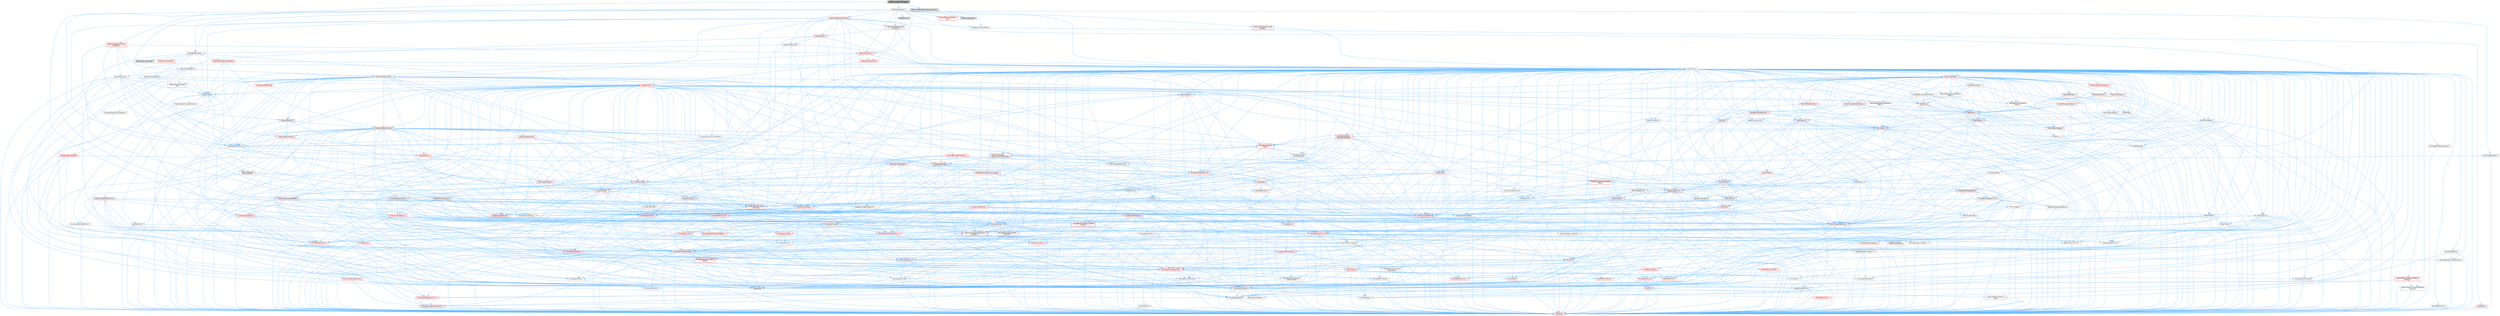 digraph "WebBrowserAssetManager.h"
{
 // INTERACTIVE_SVG=YES
 // LATEX_PDF_SIZE
  bgcolor="transparent";
  edge [fontname=Helvetica,fontsize=10,labelfontname=Helvetica,labelfontsize=10];
  node [fontname=Helvetica,fontsize=10,shape=box,height=0.2,width=0.4];
  Node1 [id="Node000001",label="WebBrowserAssetManager.h",height=0.2,width=0.4,color="gray40", fillcolor="grey60", style="filled", fontcolor="black",tooltip=" "];
  Node1 -> Node2 [id="edge1_Node000001_Node000002",color="steelblue1",style="solid",tooltip=" "];
  Node2 [id="Node000002",label="UObject/SoftObjectPtr.h",height=0.2,width=0.4,color="grey40", fillcolor="white", style="filled",URL="$d8/d46/SoftObjectPtr_8h.html",tooltip=" "];
  Node2 -> Node3 [id="edge2_Node000002_Node000003",color="steelblue1",style="solid",tooltip=" "];
  Node3 [id="Node000003",label="UObject/Object.h",height=0.2,width=0.4,color="grey40", fillcolor="white", style="filled",URL="$db/dbf/Object_8h.html",tooltip=" "];
  Node3 -> Node4 [id="edge3_Node000003_Node000004",color="steelblue1",style="solid",tooltip=" "];
  Node4 [id="Node000004",label="UObject/Script.h",height=0.2,width=0.4,color="red", fillcolor="#FFF0F0", style="filled",URL="$de/dc6/Script_8h.html",tooltip=" "];
  Node4 -> Node5 [id="edge4_Node000004_Node000005",color="steelblue1",style="solid",tooltip=" "];
  Node5 [id="Node000005",label="Delegates/Delegate.h",height=0.2,width=0.4,color="red", fillcolor="#FFF0F0", style="filled",URL="$d4/d80/Delegate_8h.html",tooltip=" "];
  Node5 -> Node6 [id="edge5_Node000005_Node000006",color="steelblue1",style="solid",tooltip=" "];
  Node6 [id="Node000006",label="CoreTypes.h",height=0.2,width=0.4,color="red", fillcolor="#FFF0F0", style="filled",URL="$dc/dec/CoreTypes_8h.html",tooltip=" "];
  Node5 -> Node20 [id="edge6_Node000005_Node000020",color="steelblue1",style="solid",tooltip=" "];
  Node20 [id="Node000020",label="Misc/AssertionMacros.h",height=0.2,width=0.4,color="red", fillcolor="#FFF0F0", style="filled",URL="$d0/dfa/AssertionMacros_8h.html",tooltip=" "];
  Node20 -> Node6 [id="edge7_Node000020_Node000006",color="steelblue1",style="solid",tooltip=" "];
  Node20 -> Node21 [id="edge8_Node000020_Node000021",color="steelblue1",style="solid",tooltip=" "];
  Node21 [id="Node000021",label="HAL/PlatformMisc.h",height=0.2,width=0.4,color="red", fillcolor="#FFF0F0", style="filled",URL="$d0/df5/PlatformMisc_8h.html",tooltip=" "];
  Node21 -> Node6 [id="edge9_Node000021_Node000006",color="steelblue1",style="solid",tooltip=" "];
  Node20 -> Node11 [id="edge10_Node000020_Node000011",color="steelblue1",style="solid",tooltip=" "];
  Node11 [id="Node000011",label="PreprocessorHelpers.h",height=0.2,width=0.4,color="grey40", fillcolor="white", style="filled",URL="$db/ddb/PreprocessorHelpers_8h.html",tooltip=" "];
  Node20 -> Node57 [id="edge11_Node000020_Node000057",color="steelblue1",style="solid",tooltip=" "];
  Node57 [id="Node000057",label="Templates/EnableIf.h",height=0.2,width=0.4,color="grey40", fillcolor="white", style="filled",URL="$d7/d60/EnableIf_8h.html",tooltip=" "];
  Node57 -> Node6 [id="edge12_Node000057_Node000006",color="steelblue1",style="solid",tooltip=" "];
  Node20 -> Node63 [id="edge13_Node000020_Node000063",color="steelblue1",style="solid",tooltip=" "];
  Node63 [id="Node000063",label="Misc/VarArgs.h",height=0.2,width=0.4,color="grey40", fillcolor="white", style="filled",URL="$d5/d6f/VarArgs_8h.html",tooltip=" "];
  Node63 -> Node6 [id="edge14_Node000063_Node000006",color="steelblue1",style="solid",tooltip=" "];
  Node5 -> Node71 [id="edge15_Node000005_Node000071",color="steelblue1",style="solid",tooltip=" "];
  Node71 [id="Node000071",label="UObject/NameTypes.h",height=0.2,width=0.4,color="red", fillcolor="#FFF0F0", style="filled",URL="$d6/d35/NameTypes_8h.html",tooltip=" "];
  Node71 -> Node6 [id="edge16_Node000071_Node000006",color="steelblue1",style="solid",tooltip=" "];
  Node71 -> Node20 [id="edge17_Node000071_Node000020",color="steelblue1",style="solid",tooltip=" "];
  Node71 -> Node72 [id="edge18_Node000071_Node000072",color="steelblue1",style="solid",tooltip=" "];
  Node72 [id="Node000072",label="HAL/UnrealMemory.h",height=0.2,width=0.4,color="red", fillcolor="#FFF0F0", style="filled",URL="$d9/d96/UnrealMemory_8h.html",tooltip=" "];
  Node72 -> Node6 [id="edge19_Node000072_Node000006",color="steelblue1",style="solid",tooltip=" "];
  Node72 -> Node76 [id="edge20_Node000072_Node000076",color="steelblue1",style="solid",tooltip=" "];
  Node76 [id="Node000076",label="HAL/MemoryBase.h",height=0.2,width=0.4,color="red", fillcolor="#FFF0F0", style="filled",URL="$d6/d9f/MemoryBase_8h.html",tooltip=" "];
  Node76 -> Node6 [id="edge21_Node000076_Node000006",color="steelblue1",style="solid",tooltip=" "];
  Node76 -> Node50 [id="edge22_Node000076_Node000050",color="steelblue1",style="solid",tooltip=" "];
  Node50 [id="Node000050",label="HAL/PlatformAtomics.h",height=0.2,width=0.4,color="red", fillcolor="#FFF0F0", style="filled",URL="$d3/d36/PlatformAtomics_8h.html",tooltip=" "];
  Node50 -> Node6 [id="edge23_Node000050_Node000006",color="steelblue1",style="solid",tooltip=" "];
  Node76 -> Node33 [id="edge24_Node000076_Node000033",color="steelblue1",style="solid",tooltip=" "];
  Node33 [id="Node000033",label="HAL/PlatformCrt.h",height=0.2,width=0.4,color="red", fillcolor="#FFF0F0", style="filled",URL="$d8/d75/PlatformCrt_8h.html",tooltip=" "];
  Node76 -> Node77 [id="edge25_Node000076_Node000077",color="steelblue1",style="solid",tooltip=" "];
  Node77 [id="Node000077",label="Misc/Exec.h",height=0.2,width=0.4,color="grey40", fillcolor="white", style="filled",URL="$de/ddb/Exec_8h.html",tooltip=" "];
  Node77 -> Node6 [id="edge26_Node000077_Node000006",color="steelblue1",style="solid",tooltip=" "];
  Node77 -> Node20 [id="edge27_Node000077_Node000020",color="steelblue1",style="solid",tooltip=" "];
  Node76 -> Node78 [id="edge28_Node000076_Node000078",color="steelblue1",style="solid",tooltip=" "];
  Node78 [id="Node000078",label="Misc/OutputDevice.h",height=0.2,width=0.4,color="red", fillcolor="#FFF0F0", style="filled",URL="$d7/d32/OutputDevice_8h.html",tooltip=" "];
  Node78 -> Node28 [id="edge29_Node000078_Node000028",color="steelblue1",style="solid",tooltip=" "];
  Node28 [id="Node000028",label="CoreFwd.h",height=0.2,width=0.4,color="red", fillcolor="#FFF0F0", style="filled",URL="$d1/d1e/CoreFwd_8h.html",tooltip=" "];
  Node28 -> Node6 [id="edge30_Node000028_Node000006",color="steelblue1",style="solid",tooltip=" "];
  Node28 -> Node29 [id="edge31_Node000028_Node000029",color="steelblue1",style="solid",tooltip=" "];
  Node29 [id="Node000029",label="Containers/ContainersFwd.h",height=0.2,width=0.4,color="red", fillcolor="#FFF0F0", style="filled",URL="$d4/d0a/ContainersFwd_8h.html",tooltip=" "];
  Node29 -> Node6 [id="edge32_Node000029_Node000006",color="steelblue1",style="solid",tooltip=" "];
  Node29 -> Node26 [id="edge33_Node000029_Node000026",color="steelblue1",style="solid",tooltip=" "];
  Node26 [id="Node000026",label="Traits/IsContiguousContainer.h",height=0.2,width=0.4,color="red", fillcolor="#FFF0F0", style="filled",URL="$d5/d3c/IsContiguousContainer_8h.html",tooltip=" "];
  Node26 -> Node6 [id="edge34_Node000026_Node000006",color="steelblue1",style="solid",tooltip=" "];
  Node28 -> Node31 [id="edge35_Node000028_Node000031",color="steelblue1",style="solid",tooltip=" "];
  Node31 [id="Node000031",label="UObject/UObjectHierarchy\lFwd.h",height=0.2,width=0.4,color="grey40", fillcolor="white", style="filled",URL="$d3/d13/UObjectHierarchyFwd_8h.html",tooltip=" "];
  Node78 -> Node6 [id="edge36_Node000078_Node000006",color="steelblue1",style="solid",tooltip=" "];
  Node78 -> Node79 [id="edge37_Node000078_Node000079",color="steelblue1",style="solid",tooltip=" "];
  Node79 [id="Node000079",label="Logging/LogVerbosity.h",height=0.2,width=0.4,color="grey40", fillcolor="white", style="filled",URL="$d2/d8f/LogVerbosity_8h.html",tooltip=" "];
  Node79 -> Node6 [id="edge38_Node000079_Node000006",color="steelblue1",style="solid",tooltip=" "];
  Node78 -> Node63 [id="edge39_Node000078_Node000063",color="steelblue1",style="solid",tooltip=" "];
  Node72 -> Node89 [id="edge40_Node000072_Node000089",color="steelblue1",style="solid",tooltip=" "];
  Node89 [id="Node000089",label="HAL/PlatformMemory.h",height=0.2,width=0.4,color="red", fillcolor="#FFF0F0", style="filled",URL="$de/d68/PlatformMemory_8h.html",tooltip=" "];
  Node89 -> Node6 [id="edge41_Node000089_Node000006",color="steelblue1",style="solid",tooltip=" "];
  Node72 -> Node92 [id="edge42_Node000072_Node000092",color="steelblue1",style="solid",tooltip=" "];
  Node92 [id="Node000092",label="Templates/IsPointer.h",height=0.2,width=0.4,color="grey40", fillcolor="white", style="filled",URL="$d7/d05/IsPointer_8h.html",tooltip=" "];
  Node92 -> Node6 [id="edge43_Node000092_Node000006",color="steelblue1",style="solid",tooltip=" "];
  Node71 -> Node93 [id="edge44_Node000071_Node000093",color="steelblue1",style="solid",tooltip=" "];
  Node93 [id="Node000093",label="Templates/UnrealTypeTraits.h",height=0.2,width=0.4,color="red", fillcolor="#FFF0F0", style="filled",URL="$d2/d2d/UnrealTypeTraits_8h.html",tooltip=" "];
  Node93 -> Node6 [id="edge45_Node000093_Node000006",color="steelblue1",style="solid",tooltip=" "];
  Node93 -> Node92 [id="edge46_Node000093_Node000092",color="steelblue1",style="solid",tooltip=" "];
  Node93 -> Node20 [id="edge47_Node000093_Node000020",color="steelblue1",style="solid",tooltip=" "];
  Node93 -> Node85 [id="edge48_Node000093_Node000085",color="steelblue1",style="solid",tooltip=" "];
  Node85 [id="Node000085",label="Templates/AndOrNot.h",height=0.2,width=0.4,color="grey40", fillcolor="white", style="filled",URL="$db/d0a/AndOrNot_8h.html",tooltip=" "];
  Node85 -> Node6 [id="edge49_Node000085_Node000006",color="steelblue1",style="solid",tooltip=" "];
  Node93 -> Node57 [id="edge50_Node000093_Node000057",color="steelblue1",style="solid",tooltip=" "];
  Node93 -> Node94 [id="edge51_Node000093_Node000094",color="steelblue1",style="solid",tooltip=" "];
  Node94 [id="Node000094",label="Templates/IsArithmetic.h",height=0.2,width=0.4,color="grey40", fillcolor="white", style="filled",URL="$d2/d5d/IsArithmetic_8h.html",tooltip=" "];
  Node94 -> Node6 [id="edge52_Node000094_Node000006",color="steelblue1",style="solid",tooltip=" "];
  Node93 -> Node95 [id="edge53_Node000093_Node000095",color="steelblue1",style="solid",tooltip=" "];
  Node95 [id="Node000095",label="Templates/Models.h",height=0.2,width=0.4,color="grey40", fillcolor="white", style="filled",URL="$d3/d0c/Models_8h.html",tooltip=" "];
  Node95 -> Node66 [id="edge54_Node000095_Node000066",color="steelblue1",style="solid",tooltip=" "];
  Node66 [id="Node000066",label="Templates/Identity.h",height=0.2,width=0.4,color="grey40", fillcolor="white", style="filled",URL="$d0/dd5/Identity_8h.html",tooltip=" "];
  Node93 -> Node96 [id="edge55_Node000093_Node000096",color="steelblue1",style="solid",tooltip=" "];
  Node96 [id="Node000096",label="Templates/IsPODType.h",height=0.2,width=0.4,color="grey40", fillcolor="white", style="filled",URL="$d7/db1/IsPODType_8h.html",tooltip=" "];
  Node96 -> Node6 [id="edge56_Node000096_Node000006",color="steelblue1",style="solid",tooltip=" "];
  Node93 -> Node97 [id="edge57_Node000093_Node000097",color="steelblue1",style="solid",tooltip=" "];
  Node97 [id="Node000097",label="Templates/IsUECoreType.h",height=0.2,width=0.4,color="grey40", fillcolor="white", style="filled",URL="$d1/db8/IsUECoreType_8h.html",tooltip=" "];
  Node97 -> Node6 [id="edge58_Node000097_Node000006",color="steelblue1",style="solid",tooltip=" "];
  Node97 -> Node10 [id="edge59_Node000097_Node000010",color="steelblue1",style="solid",tooltip=" "];
  Node10 [id="Node000010",label="type_traits",height=0.2,width=0.4,color="grey60", fillcolor="#E0E0E0", style="filled",tooltip=" "];
  Node93 -> Node86 [id="edge60_Node000093_Node000086",color="steelblue1",style="solid",tooltip=" "];
  Node86 [id="Node000086",label="Templates/IsTriviallyCopy\lConstructible.h",height=0.2,width=0.4,color="grey40", fillcolor="white", style="filled",URL="$d3/d78/IsTriviallyCopyConstructible_8h.html",tooltip=" "];
  Node86 -> Node6 [id="edge61_Node000086_Node000006",color="steelblue1",style="solid",tooltip=" "];
  Node86 -> Node10 [id="edge62_Node000086_Node000010",color="steelblue1",style="solid",tooltip=" "];
  Node71 -> Node98 [id="edge63_Node000071_Node000098",color="steelblue1",style="solid",tooltip=" "];
  Node98 [id="Node000098",label="Templates/UnrealTemplate.h",height=0.2,width=0.4,color="red", fillcolor="#FFF0F0", style="filled",URL="$d4/d24/UnrealTemplate_8h.html",tooltip=" "];
  Node98 -> Node6 [id="edge64_Node000098_Node000006",color="steelblue1",style="solid",tooltip=" "];
  Node98 -> Node92 [id="edge65_Node000098_Node000092",color="steelblue1",style="solid",tooltip=" "];
  Node98 -> Node72 [id="edge66_Node000098_Node000072",color="steelblue1",style="solid",tooltip=" "];
  Node98 -> Node93 [id="edge67_Node000098_Node000093",color="steelblue1",style="solid",tooltip=" "];
  Node98 -> Node101 [id="edge68_Node000098_Node000101",color="steelblue1",style="solid",tooltip=" "];
  Node101 [id="Node000101",label="Templates/RemoveReference.h",height=0.2,width=0.4,color="grey40", fillcolor="white", style="filled",URL="$da/dbe/RemoveReference_8h.html",tooltip=" "];
  Node101 -> Node6 [id="edge69_Node000101_Node000006",color="steelblue1",style="solid",tooltip=" "];
  Node98 -> Node102 [id="edge70_Node000098_Node000102",color="steelblue1",style="solid",tooltip=" "];
  Node102 [id="Node000102",label="Templates/TypeCompatible\lBytes.h",height=0.2,width=0.4,color="red", fillcolor="#FFF0F0", style="filled",URL="$df/d0a/TypeCompatibleBytes_8h.html",tooltip=" "];
  Node102 -> Node6 [id="edge71_Node000102_Node000006",color="steelblue1",style="solid",tooltip=" "];
  Node102 -> Node10 [id="edge72_Node000102_Node000010",color="steelblue1",style="solid",tooltip=" "];
  Node98 -> Node66 [id="edge73_Node000098_Node000066",color="steelblue1",style="solid",tooltip=" "];
  Node98 -> Node26 [id="edge74_Node000098_Node000026",color="steelblue1",style="solid",tooltip=" "];
  Node98 -> Node10 [id="edge75_Node000098_Node000010",color="steelblue1",style="solid",tooltip=" "];
  Node71 -> Node104 [id="edge76_Node000071_Node000104",color="steelblue1",style="solid",tooltip=" "];
  Node104 [id="Node000104",label="Containers/UnrealString.h",height=0.2,width=0.4,color="red", fillcolor="#FFF0F0", style="filled",URL="$d5/dba/UnrealString_8h.html",tooltip=" "];
  Node71 -> Node111 [id="edge77_Node000071_Node000111",color="steelblue1",style="solid",tooltip=" "];
  Node111 [id="Node000111",label="Containers/StringConv.h",height=0.2,width=0.4,color="red", fillcolor="#FFF0F0", style="filled",URL="$d3/ddf/StringConv_8h.html",tooltip=" "];
  Node111 -> Node6 [id="edge78_Node000111_Node000006",color="steelblue1",style="solid",tooltip=" "];
  Node111 -> Node20 [id="edge79_Node000111_Node000020",color="steelblue1",style="solid",tooltip=" "];
  Node111 -> Node112 [id="edge80_Node000111_Node000112",color="steelblue1",style="solid",tooltip=" "];
  Node112 [id="Node000112",label="Containers/ContainerAllocation\lPolicies.h",height=0.2,width=0.4,color="red", fillcolor="#FFF0F0", style="filled",URL="$d7/dff/ContainerAllocationPolicies_8h.html",tooltip=" "];
  Node112 -> Node6 [id="edge81_Node000112_Node000006",color="steelblue1",style="solid",tooltip=" "];
  Node112 -> Node112 [id="edge82_Node000112_Node000112",color="steelblue1",style="solid",tooltip=" "];
  Node112 -> Node114 [id="edge83_Node000112_Node000114",color="steelblue1",style="solid",tooltip=" "];
  Node114 [id="Node000114",label="HAL/PlatformMath.h",height=0.2,width=0.4,color="red", fillcolor="#FFF0F0", style="filled",URL="$dc/d53/PlatformMath_8h.html",tooltip=" "];
  Node114 -> Node6 [id="edge84_Node000114_Node000006",color="steelblue1",style="solid",tooltip=" "];
  Node112 -> Node72 [id="edge85_Node000112_Node000072",color="steelblue1",style="solid",tooltip=" "];
  Node112 -> Node43 [id="edge86_Node000112_Node000043",color="steelblue1",style="solid",tooltip=" "];
  Node43 [id="Node000043",label="Math/NumericLimits.h",height=0.2,width=0.4,color="grey40", fillcolor="white", style="filled",URL="$df/d1b/NumericLimits_8h.html",tooltip=" "];
  Node43 -> Node6 [id="edge87_Node000043_Node000006",color="steelblue1",style="solid",tooltip=" "];
  Node112 -> Node20 [id="edge88_Node000112_Node000020",color="steelblue1",style="solid",tooltip=" "];
  Node112 -> Node123 [id="edge89_Node000112_Node000123",color="steelblue1",style="solid",tooltip=" "];
  Node123 [id="Node000123",label="Templates/MemoryOps.h",height=0.2,width=0.4,color="red", fillcolor="#FFF0F0", style="filled",URL="$db/dea/MemoryOps_8h.html",tooltip=" "];
  Node123 -> Node6 [id="edge90_Node000123_Node000006",color="steelblue1",style="solid",tooltip=" "];
  Node123 -> Node72 [id="edge91_Node000123_Node000072",color="steelblue1",style="solid",tooltip=" "];
  Node123 -> Node87 [id="edge92_Node000123_Node000087",color="steelblue1",style="solid",tooltip=" "];
  Node87 [id="Node000087",label="Templates/IsTriviallyCopy\lAssignable.h",height=0.2,width=0.4,color="grey40", fillcolor="white", style="filled",URL="$d2/df2/IsTriviallyCopyAssignable_8h.html",tooltip=" "];
  Node87 -> Node6 [id="edge93_Node000087_Node000006",color="steelblue1",style="solid",tooltip=" "];
  Node87 -> Node10 [id="edge94_Node000087_Node000010",color="steelblue1",style="solid",tooltip=" "];
  Node123 -> Node86 [id="edge95_Node000123_Node000086",color="steelblue1",style="solid",tooltip=" "];
  Node123 -> Node93 [id="edge96_Node000123_Node000093",color="steelblue1",style="solid",tooltip=" "];
  Node123 -> Node10 [id="edge97_Node000123_Node000010",color="steelblue1",style="solid",tooltip=" "];
  Node112 -> Node102 [id="edge98_Node000112_Node000102",color="steelblue1",style="solid",tooltip=" "];
  Node112 -> Node10 [id="edge99_Node000112_Node000010",color="steelblue1",style="solid",tooltip=" "];
  Node111 -> Node124 [id="edge100_Node000111_Node000124",color="steelblue1",style="solid",tooltip=" "];
  Node124 [id="Node000124",label="Containers/Array.h",height=0.2,width=0.4,color="red", fillcolor="#FFF0F0", style="filled",URL="$df/dd0/Array_8h.html",tooltip=" "];
  Node124 -> Node6 [id="edge101_Node000124_Node000006",color="steelblue1",style="solid",tooltip=" "];
  Node124 -> Node20 [id="edge102_Node000124_Node000020",color="steelblue1",style="solid",tooltip=" "];
  Node124 -> Node72 [id="edge103_Node000124_Node000072",color="steelblue1",style="solid",tooltip=" "];
  Node124 -> Node93 [id="edge104_Node000124_Node000093",color="steelblue1",style="solid",tooltip=" "];
  Node124 -> Node98 [id="edge105_Node000124_Node000098",color="steelblue1",style="solid",tooltip=" "];
  Node124 -> Node112 [id="edge106_Node000124_Node000112",color="steelblue1",style="solid",tooltip=" "];
  Node124 -> Node131 [id="edge107_Node000124_Node000131",color="steelblue1",style="solid",tooltip=" "];
  Node131 [id="Node000131",label="Serialization/Archive.h",height=0.2,width=0.4,color="red", fillcolor="#FFF0F0", style="filled",URL="$d7/d3b/Archive_8h.html",tooltip=" "];
  Node131 -> Node28 [id="edge108_Node000131_Node000028",color="steelblue1",style="solid",tooltip=" "];
  Node131 -> Node6 [id="edge109_Node000131_Node000006",color="steelblue1",style="solid",tooltip=" "];
  Node131 -> Node132 [id="edge110_Node000131_Node000132",color="steelblue1",style="solid",tooltip=" "];
  Node132 [id="Node000132",label="HAL/PlatformProperties.h",height=0.2,width=0.4,color="red", fillcolor="#FFF0F0", style="filled",URL="$d9/db0/PlatformProperties_8h.html",tooltip=" "];
  Node132 -> Node6 [id="edge111_Node000132_Node000006",color="steelblue1",style="solid",tooltip=" "];
  Node131 -> Node135 [id="edge112_Node000131_Node000135",color="steelblue1",style="solid",tooltip=" "];
  Node135 [id="Node000135",label="Internationalization\l/TextNamespaceFwd.h",height=0.2,width=0.4,color="grey40", fillcolor="white", style="filled",URL="$d8/d97/TextNamespaceFwd_8h.html",tooltip=" "];
  Node135 -> Node6 [id="edge113_Node000135_Node000006",color="steelblue1",style="solid",tooltip=" "];
  Node131 -> Node20 [id="edge114_Node000131_Node000020",color="steelblue1",style="solid",tooltip=" "];
  Node131 -> Node136 [id="edge115_Node000131_Node000136",color="steelblue1",style="solid",tooltip=" "];
  Node136 [id="Node000136",label="Misc/EngineVersionBase.h",height=0.2,width=0.4,color="grey40", fillcolor="white", style="filled",URL="$d5/d2b/EngineVersionBase_8h.html",tooltip=" "];
  Node136 -> Node6 [id="edge116_Node000136_Node000006",color="steelblue1",style="solid",tooltip=" "];
  Node131 -> Node63 [id="edge117_Node000131_Node000063",color="steelblue1",style="solid",tooltip=" "];
  Node131 -> Node57 [id="edge118_Node000131_Node000057",color="steelblue1",style="solid",tooltip=" "];
  Node131 -> Node139 [id="edge119_Node000131_Node000139",color="steelblue1",style="solid",tooltip=" "];
  Node139 [id="Node000139",label="Templates/IsEnumClass.h",height=0.2,width=0.4,color="grey40", fillcolor="white", style="filled",URL="$d7/d15/IsEnumClass_8h.html",tooltip=" "];
  Node139 -> Node6 [id="edge120_Node000139_Node000006",color="steelblue1",style="solid",tooltip=" "];
  Node139 -> Node85 [id="edge121_Node000139_Node000085",color="steelblue1",style="solid",tooltip=" "];
  Node131 -> Node98 [id="edge122_Node000131_Node000098",color="steelblue1",style="solid",tooltip=" "];
  Node131 -> Node140 [id="edge123_Node000131_Node000140",color="steelblue1",style="solid",tooltip=" "];
  Node140 [id="Node000140",label="UObject/ObjectVersion.h",height=0.2,width=0.4,color="grey40", fillcolor="white", style="filled",URL="$da/d63/ObjectVersion_8h.html",tooltip=" "];
  Node140 -> Node6 [id="edge124_Node000140_Node000006",color="steelblue1",style="solid",tooltip=" "];
  Node124 -> Node157 [id="edge125_Node000124_Node000157",color="steelblue1",style="solid",tooltip=" "];
  Node157 [id="Node000157",label="Templates/Invoke.h",height=0.2,width=0.4,color="red", fillcolor="#FFF0F0", style="filled",URL="$d7/deb/Invoke_8h.html",tooltip=" "];
  Node157 -> Node6 [id="edge126_Node000157_Node000006",color="steelblue1",style="solid",tooltip=" "];
  Node157 -> Node98 [id="edge127_Node000157_Node000098",color="steelblue1",style="solid",tooltip=" "];
  Node157 -> Node10 [id="edge128_Node000157_Node000010",color="steelblue1",style="solid",tooltip=" "];
  Node124 -> Node162 [id="edge129_Node000124_Node000162",color="steelblue1",style="solid",tooltip=" "];
  Node162 [id="Node000162",label="Templates/Less.h",height=0.2,width=0.4,color="grey40", fillcolor="white", style="filled",URL="$de/dc8/Less_8h.html",tooltip=" "];
  Node162 -> Node6 [id="edge130_Node000162_Node000006",color="steelblue1",style="solid",tooltip=" "];
  Node162 -> Node98 [id="edge131_Node000162_Node000098",color="steelblue1",style="solid",tooltip=" "];
  Node124 -> Node169 [id="edge132_Node000124_Node000169",color="steelblue1",style="solid",tooltip=" "];
  Node169 [id="Node000169",label="Templates/LosesQualifiers\lFromTo.h",height=0.2,width=0.4,color="red", fillcolor="#FFF0F0", style="filled",URL="$d2/db3/LosesQualifiersFromTo_8h.html",tooltip=" "];
  Node169 -> Node10 [id="edge133_Node000169_Node000010",color="steelblue1",style="solid",tooltip=" "];
  Node124 -> Node170 [id="edge134_Node000124_Node000170",color="steelblue1",style="solid",tooltip=" "];
  Node170 [id="Node000170",label="Templates/Sorting.h",height=0.2,width=0.4,color="red", fillcolor="#FFF0F0", style="filled",URL="$d3/d9e/Sorting_8h.html",tooltip=" "];
  Node170 -> Node6 [id="edge135_Node000170_Node000006",color="steelblue1",style="solid",tooltip=" "];
  Node170 -> Node114 [id="edge136_Node000170_Node000114",color="steelblue1",style="solid",tooltip=" "];
  Node170 -> Node162 [id="edge137_Node000170_Node000162",color="steelblue1",style="solid",tooltip=" "];
  Node124 -> Node174 [id="edge138_Node000124_Node000174",color="steelblue1",style="solid",tooltip=" "];
  Node174 [id="Node000174",label="Templates/AlignmentTemplates.h",height=0.2,width=0.4,color="red", fillcolor="#FFF0F0", style="filled",URL="$dd/d32/AlignmentTemplates_8h.html",tooltip=" "];
  Node174 -> Node6 [id="edge139_Node000174_Node000006",color="steelblue1",style="solid",tooltip=" "];
  Node174 -> Node92 [id="edge140_Node000174_Node000092",color="steelblue1",style="solid",tooltip=" "];
  Node124 -> Node10 [id="edge141_Node000124_Node000010",color="steelblue1",style="solid",tooltip=" "];
  Node111 -> Node148 [id="edge142_Node000111_Node000148",color="steelblue1",style="solid",tooltip=" "];
  Node148 [id="Node000148",label="Misc/CString.h",height=0.2,width=0.4,color="red", fillcolor="#FFF0F0", style="filled",URL="$d2/d49/CString_8h.html",tooltip=" "];
  Node148 -> Node6 [id="edge143_Node000148_Node000006",color="steelblue1",style="solid",tooltip=" "];
  Node148 -> Node33 [id="edge144_Node000148_Node000033",color="steelblue1",style="solid",tooltip=" "];
  Node148 -> Node74 [id="edge145_Node000148_Node000074",color="steelblue1",style="solid",tooltip=" "];
  Node74 [id="Node000074",label="HAL/PlatformString.h",height=0.2,width=0.4,color="red", fillcolor="#FFF0F0", style="filled",URL="$db/db5/PlatformString_8h.html",tooltip=" "];
  Node74 -> Node6 [id="edge146_Node000074_Node000006",color="steelblue1",style="solid",tooltip=" "];
  Node148 -> Node20 [id="edge147_Node000148_Node000020",color="steelblue1",style="solid",tooltip=" "];
  Node148 -> Node149 [id="edge148_Node000148_Node000149",color="steelblue1",style="solid",tooltip=" "];
  Node149 [id="Node000149",label="Misc/Char.h",height=0.2,width=0.4,color="red", fillcolor="#FFF0F0", style="filled",URL="$d0/d58/Char_8h.html",tooltip=" "];
  Node149 -> Node6 [id="edge149_Node000149_Node000006",color="steelblue1",style="solid",tooltip=" "];
  Node149 -> Node10 [id="edge150_Node000149_Node000010",color="steelblue1",style="solid",tooltip=" "];
  Node148 -> Node63 [id="edge151_Node000148_Node000063",color="steelblue1",style="solid",tooltip=" "];
  Node111 -> Node175 [id="edge152_Node000111_Node000175",color="steelblue1",style="solid",tooltip=" "];
  Node175 [id="Node000175",label="Templates/IsArray.h",height=0.2,width=0.4,color="grey40", fillcolor="white", style="filled",URL="$d8/d8d/IsArray_8h.html",tooltip=" "];
  Node175 -> Node6 [id="edge153_Node000175_Node000006",color="steelblue1",style="solid",tooltip=" "];
  Node111 -> Node98 [id="edge154_Node000111_Node000098",color="steelblue1",style="solid",tooltip=" "];
  Node111 -> Node93 [id="edge155_Node000111_Node000093",color="steelblue1",style="solid",tooltip=" "];
  Node111 -> Node26 [id="edge156_Node000111_Node000026",color="steelblue1",style="solid",tooltip=" "];
  Node111 -> Node10 [id="edge157_Node000111_Node000010",color="steelblue1",style="solid",tooltip=" "];
  Node71 -> Node23 [id="edge158_Node000071_Node000023",color="steelblue1",style="solid",tooltip=" "];
  Node23 [id="Node000023",label="Containers/StringFwd.h",height=0.2,width=0.4,color="red", fillcolor="#FFF0F0", style="filled",URL="$df/d37/StringFwd_8h.html",tooltip=" "];
  Node23 -> Node6 [id="edge159_Node000023_Node000006",color="steelblue1",style="solid",tooltip=" "];
  Node23 -> Node26 [id="edge160_Node000023_Node000026",color="steelblue1",style="solid",tooltip=" "];
  Node71 -> Node176 [id="edge161_Node000071_Node000176",color="steelblue1",style="solid",tooltip=" "];
  Node176 [id="Node000176",label="UObject/UnrealNames.h",height=0.2,width=0.4,color="red", fillcolor="#FFF0F0", style="filled",URL="$d8/db1/UnrealNames_8h.html",tooltip=" "];
  Node176 -> Node6 [id="edge162_Node000176_Node000006",color="steelblue1",style="solid",tooltip=" "];
  Node71 -> Node142 [id="edge163_Node000071_Node000142",color="steelblue1",style="solid",tooltip=" "];
  Node142 [id="Node000142",label="Serialization/MemoryLayout.h",height=0.2,width=0.4,color="red", fillcolor="#FFF0F0", style="filled",URL="$d7/d66/MemoryLayout_8h.html",tooltip=" "];
  Node142 -> Node145 [id="edge164_Node000142_Node000145",color="steelblue1",style="solid",tooltip=" "];
  Node145 [id="Node000145",label="Containers/EnumAsByte.h",height=0.2,width=0.4,color="grey40", fillcolor="white", style="filled",URL="$d6/d9a/EnumAsByte_8h.html",tooltip=" "];
  Node145 -> Node6 [id="edge165_Node000145_Node000006",color="steelblue1",style="solid",tooltip=" "];
  Node145 -> Node96 [id="edge166_Node000145_Node000096",color="steelblue1",style="solid",tooltip=" "];
  Node145 -> Node146 [id="edge167_Node000145_Node000146",color="steelblue1",style="solid",tooltip=" "];
  Node146 [id="Node000146",label="Templates/TypeHash.h",height=0.2,width=0.4,color="red", fillcolor="#FFF0F0", style="filled",URL="$d1/d62/TypeHash_8h.html",tooltip=" "];
  Node146 -> Node6 [id="edge168_Node000146_Node000006",color="steelblue1",style="solid",tooltip=" "];
  Node146 -> Node147 [id="edge169_Node000146_Node000147",color="steelblue1",style="solid",tooltip=" "];
  Node147 [id="Node000147",label="Misc/Crc.h",height=0.2,width=0.4,color="red", fillcolor="#FFF0F0", style="filled",URL="$d4/dd2/Crc_8h.html",tooltip=" "];
  Node147 -> Node6 [id="edge170_Node000147_Node000006",color="steelblue1",style="solid",tooltip=" "];
  Node147 -> Node74 [id="edge171_Node000147_Node000074",color="steelblue1",style="solid",tooltip=" "];
  Node147 -> Node20 [id="edge172_Node000147_Node000020",color="steelblue1",style="solid",tooltip=" "];
  Node147 -> Node148 [id="edge173_Node000147_Node000148",color="steelblue1",style="solid",tooltip=" "];
  Node147 -> Node149 [id="edge174_Node000147_Node000149",color="steelblue1",style="solid",tooltip=" "];
  Node147 -> Node93 [id="edge175_Node000147_Node000093",color="steelblue1",style="solid",tooltip=" "];
  Node146 -> Node10 [id="edge176_Node000146_Node000010",color="steelblue1",style="solid",tooltip=" "];
  Node142 -> Node23 [id="edge177_Node000142_Node000023",color="steelblue1",style="solid",tooltip=" "];
  Node142 -> Node72 [id="edge178_Node000142_Node000072",color="steelblue1",style="solid",tooltip=" "];
  Node142 -> Node57 [id="edge179_Node000142_Node000057",color="steelblue1",style="solid",tooltip=" "];
  Node142 -> Node95 [id="edge180_Node000142_Node000095",color="steelblue1",style="solid",tooltip=" "];
  Node142 -> Node98 [id="edge181_Node000142_Node000098",color="steelblue1",style="solid",tooltip=" "];
  Node5 -> Node184 [id="edge182_Node000005_Node000184",color="steelblue1",style="solid",tooltip=" "];
  Node184 [id="Node000184",label="Templates/SharedPointer.h",height=0.2,width=0.4,color="red", fillcolor="#FFF0F0", style="filled",URL="$d2/d17/SharedPointer_8h.html",tooltip=" "];
  Node184 -> Node6 [id="edge183_Node000184_Node000006",color="steelblue1",style="solid",tooltip=" "];
  Node184 -> Node185 [id="edge184_Node000184_Node000185",color="steelblue1",style="solid",tooltip=" "];
  Node185 [id="Node000185",label="Templates/PointerIsConvertible\lFromTo.h",height=0.2,width=0.4,color="red", fillcolor="#FFF0F0", style="filled",URL="$d6/d65/PointerIsConvertibleFromTo_8h.html",tooltip=" "];
  Node185 -> Node6 [id="edge185_Node000185_Node000006",color="steelblue1",style="solid",tooltip=" "];
  Node185 -> Node169 [id="edge186_Node000185_Node000169",color="steelblue1",style="solid",tooltip=" "];
  Node185 -> Node10 [id="edge187_Node000185_Node000010",color="steelblue1",style="solid",tooltip=" "];
  Node184 -> Node20 [id="edge188_Node000184_Node000020",color="steelblue1",style="solid",tooltip=" "];
  Node184 -> Node72 [id="edge189_Node000184_Node000072",color="steelblue1",style="solid",tooltip=" "];
  Node184 -> Node124 [id="edge190_Node000184_Node000124",color="steelblue1",style="solid",tooltip=" "];
  Node184 -> Node186 [id="edge191_Node000184_Node000186",color="steelblue1",style="solid",tooltip=" "];
  Node186 [id="Node000186",label="Containers/Map.h",height=0.2,width=0.4,color="red", fillcolor="#FFF0F0", style="filled",URL="$df/d79/Map_8h.html",tooltip=" "];
  Node186 -> Node6 [id="edge192_Node000186_Node000006",color="steelblue1",style="solid",tooltip=" "];
  Node186 -> Node187 [id="edge193_Node000186_Node000187",color="steelblue1",style="solid",tooltip=" "];
  Node187 [id="Node000187",label="Algo/Reverse.h",height=0.2,width=0.4,color="grey40", fillcolor="white", style="filled",URL="$d5/d93/Reverse_8h.html",tooltip=" "];
  Node187 -> Node6 [id="edge194_Node000187_Node000006",color="steelblue1",style="solid",tooltip=" "];
  Node187 -> Node98 [id="edge195_Node000187_Node000098",color="steelblue1",style="solid",tooltip=" "];
  Node186 -> Node188 [id="edge196_Node000186_Node000188",color="steelblue1",style="solid",tooltip=" "];
  Node188 [id="Node000188",label="Containers/Set.h",height=0.2,width=0.4,color="red", fillcolor="#FFF0F0", style="filled",URL="$d4/d45/Set_8h.html",tooltip=" "];
  Node188 -> Node112 [id="edge197_Node000188_Node000112",color="steelblue1",style="solid",tooltip=" "];
  Node188 -> Node190 [id="edge198_Node000188_Node000190",color="steelblue1",style="solid",tooltip=" "];
  Node190 [id="Node000190",label="Containers/SparseArray.h",height=0.2,width=0.4,color="red", fillcolor="#FFF0F0", style="filled",URL="$d5/dbf/SparseArray_8h.html",tooltip=" "];
  Node190 -> Node6 [id="edge199_Node000190_Node000006",color="steelblue1",style="solid",tooltip=" "];
  Node190 -> Node20 [id="edge200_Node000190_Node000020",color="steelblue1",style="solid",tooltip=" "];
  Node190 -> Node72 [id="edge201_Node000190_Node000072",color="steelblue1",style="solid",tooltip=" "];
  Node190 -> Node93 [id="edge202_Node000190_Node000093",color="steelblue1",style="solid",tooltip=" "];
  Node190 -> Node98 [id="edge203_Node000190_Node000098",color="steelblue1",style="solid",tooltip=" "];
  Node190 -> Node112 [id="edge204_Node000190_Node000112",color="steelblue1",style="solid",tooltip=" "];
  Node190 -> Node162 [id="edge205_Node000190_Node000162",color="steelblue1",style="solid",tooltip=" "];
  Node190 -> Node124 [id="edge206_Node000190_Node000124",color="steelblue1",style="solid",tooltip=" "];
  Node190 -> Node173 [id="edge207_Node000190_Node000173",color="steelblue1",style="solid",tooltip=" "];
  Node173 [id="Node000173",label="Math/UnrealMathUtility.h",height=0.2,width=0.4,color="red", fillcolor="#FFF0F0", style="filled",URL="$db/db8/UnrealMathUtility_8h.html",tooltip=" "];
  Node173 -> Node6 [id="edge208_Node000173_Node000006",color="steelblue1",style="solid",tooltip=" "];
  Node173 -> Node20 [id="edge209_Node000173_Node000020",color="steelblue1",style="solid",tooltip=" "];
  Node173 -> Node114 [id="edge210_Node000173_Node000114",color="steelblue1",style="solid",tooltip=" "];
  Node173 -> Node66 [id="edge211_Node000173_Node000066",color="steelblue1",style="solid",tooltip=" "];
  Node190 -> Node191 [id="edge212_Node000190_Node000191",color="steelblue1",style="solid",tooltip=" "];
  Node191 [id="Node000191",label="Containers/ScriptArray.h",height=0.2,width=0.4,color="red", fillcolor="#FFF0F0", style="filled",URL="$dc/daf/ScriptArray_8h.html",tooltip=" "];
  Node191 -> Node6 [id="edge213_Node000191_Node000006",color="steelblue1",style="solid",tooltip=" "];
  Node191 -> Node20 [id="edge214_Node000191_Node000020",color="steelblue1",style="solid",tooltip=" "];
  Node191 -> Node72 [id="edge215_Node000191_Node000072",color="steelblue1",style="solid",tooltip=" "];
  Node191 -> Node112 [id="edge216_Node000191_Node000112",color="steelblue1",style="solid",tooltip=" "];
  Node191 -> Node124 [id="edge217_Node000191_Node000124",color="steelblue1",style="solid",tooltip=" "];
  Node190 -> Node192 [id="edge218_Node000190_Node000192",color="steelblue1",style="solid",tooltip=" "];
  Node192 [id="Node000192",label="Containers/BitArray.h",height=0.2,width=0.4,color="red", fillcolor="#FFF0F0", style="filled",URL="$d1/de4/BitArray_8h.html",tooltip=" "];
  Node192 -> Node112 [id="edge219_Node000192_Node000112",color="steelblue1",style="solid",tooltip=" "];
  Node192 -> Node6 [id="edge220_Node000192_Node000006",color="steelblue1",style="solid",tooltip=" "];
  Node192 -> Node50 [id="edge221_Node000192_Node000050",color="steelblue1",style="solid",tooltip=" "];
  Node192 -> Node72 [id="edge222_Node000192_Node000072",color="steelblue1",style="solid",tooltip=" "];
  Node192 -> Node173 [id="edge223_Node000192_Node000173",color="steelblue1",style="solid",tooltip=" "];
  Node192 -> Node20 [id="edge224_Node000192_Node000020",color="steelblue1",style="solid",tooltip=" "];
  Node192 -> Node45 [id="edge225_Node000192_Node000045",color="steelblue1",style="solid",tooltip=" "];
  Node45 [id="Node000045",label="Misc/EnumClassFlags.h",height=0.2,width=0.4,color="grey40", fillcolor="white", style="filled",URL="$d8/de7/EnumClassFlags_8h.html",tooltip=" "];
  Node192 -> Node131 [id="edge226_Node000192_Node000131",color="steelblue1",style="solid",tooltip=" "];
  Node192 -> Node142 [id="edge227_Node000192_Node000142",color="steelblue1",style="solid",tooltip=" "];
  Node192 -> Node57 [id="edge228_Node000192_Node000057",color="steelblue1",style="solid",tooltip=" "];
  Node192 -> Node157 [id="edge229_Node000192_Node000157",color="steelblue1",style="solid",tooltip=" "];
  Node192 -> Node98 [id="edge230_Node000192_Node000098",color="steelblue1",style="solid",tooltip=" "];
  Node192 -> Node93 [id="edge231_Node000192_Node000093",color="steelblue1",style="solid",tooltip=" "];
  Node190 -> Node193 [id="edge232_Node000190_Node000193",color="steelblue1",style="solid",tooltip=" "];
  Node193 [id="Node000193",label="Serialization/Structured\lArchive.h",height=0.2,width=0.4,color="red", fillcolor="#FFF0F0", style="filled",URL="$d9/d1e/StructuredArchive_8h.html",tooltip=" "];
  Node193 -> Node124 [id="edge233_Node000193_Node000124",color="steelblue1",style="solid",tooltip=" "];
  Node193 -> Node112 [id="edge234_Node000193_Node000112",color="steelblue1",style="solid",tooltip=" "];
  Node193 -> Node6 [id="edge235_Node000193_Node000006",color="steelblue1",style="solid",tooltip=" "];
  Node193 -> Node131 [id="edge236_Node000193_Node000131",color="steelblue1",style="solid",tooltip=" "];
  Node193 -> Node204 [id="edge237_Node000193_Node000204",color="steelblue1",style="solid",tooltip=" "];
  Node204 [id="Node000204",label="Templates/UniqueObj.h",height=0.2,width=0.4,color="grey40", fillcolor="white", style="filled",URL="$da/d95/UniqueObj_8h.html",tooltip=" "];
  Node204 -> Node6 [id="edge238_Node000204_Node000006",color="steelblue1",style="solid",tooltip=" "];
  Node204 -> Node205 [id="edge239_Node000204_Node000205",color="steelblue1",style="solid",tooltip=" "];
  Node205 [id="Node000205",label="Templates/UniquePtr.h",height=0.2,width=0.4,color="red", fillcolor="#FFF0F0", style="filled",URL="$de/d1a/UniquePtr_8h.html",tooltip=" "];
  Node205 -> Node6 [id="edge240_Node000205_Node000006",color="steelblue1",style="solid",tooltip=" "];
  Node205 -> Node98 [id="edge241_Node000205_Node000098",color="steelblue1",style="solid",tooltip=" "];
  Node205 -> Node175 [id="edge242_Node000205_Node000175",color="steelblue1",style="solid",tooltip=" "];
  Node205 -> Node206 [id="edge243_Node000205_Node000206",color="steelblue1",style="solid",tooltip=" "];
  Node206 [id="Node000206",label="Templates/RemoveExtent.h",height=0.2,width=0.4,color="grey40", fillcolor="white", style="filled",URL="$dc/de9/RemoveExtent_8h.html",tooltip=" "];
  Node206 -> Node6 [id="edge244_Node000206_Node000006",color="steelblue1",style="solid",tooltip=" "];
  Node205 -> Node142 [id="edge245_Node000205_Node000142",color="steelblue1",style="solid",tooltip=" "];
  Node205 -> Node10 [id="edge246_Node000205_Node000010",color="steelblue1",style="solid",tooltip=" "];
  Node190 -> Node104 [id="edge247_Node000190_Node000104",color="steelblue1",style="solid",tooltip=" "];
  Node188 -> Node29 [id="edge248_Node000188_Node000029",color="steelblue1",style="solid",tooltip=" "];
  Node188 -> Node173 [id="edge249_Node000188_Node000173",color="steelblue1",style="solid",tooltip=" "];
  Node188 -> Node20 [id="edge250_Node000188_Node000020",color="steelblue1",style="solid",tooltip=" "];
  Node188 -> Node208 [id="edge251_Node000188_Node000208",color="steelblue1",style="solid",tooltip=" "];
  Node208 [id="Node000208",label="Misc/StructBuilder.h",height=0.2,width=0.4,color="grey40", fillcolor="white", style="filled",URL="$d9/db3/StructBuilder_8h.html",tooltip=" "];
  Node208 -> Node6 [id="edge252_Node000208_Node000006",color="steelblue1",style="solid",tooltip=" "];
  Node208 -> Node173 [id="edge253_Node000208_Node000173",color="steelblue1",style="solid",tooltip=" "];
  Node208 -> Node174 [id="edge254_Node000208_Node000174",color="steelblue1",style="solid",tooltip=" "];
  Node188 -> Node193 [id="edge255_Node000188_Node000193",color="steelblue1",style="solid",tooltip=" "];
  Node188 -> Node209 [id="edge256_Node000188_Node000209",color="steelblue1",style="solid",tooltip=" "];
  Node209 [id="Node000209",label="Templates/Function.h",height=0.2,width=0.4,color="red", fillcolor="#FFF0F0", style="filled",URL="$df/df5/Function_8h.html",tooltip=" "];
  Node209 -> Node6 [id="edge257_Node000209_Node000006",color="steelblue1",style="solid",tooltip=" "];
  Node209 -> Node20 [id="edge258_Node000209_Node000020",color="steelblue1",style="solid",tooltip=" "];
  Node209 -> Node72 [id="edge259_Node000209_Node000072",color="steelblue1",style="solid",tooltip=" "];
  Node209 -> Node93 [id="edge260_Node000209_Node000093",color="steelblue1",style="solid",tooltip=" "];
  Node209 -> Node157 [id="edge261_Node000209_Node000157",color="steelblue1",style="solid",tooltip=" "];
  Node209 -> Node98 [id="edge262_Node000209_Node000098",color="steelblue1",style="solid",tooltip=" "];
  Node209 -> Node173 [id="edge263_Node000209_Node000173",color="steelblue1",style="solid",tooltip=" "];
  Node209 -> Node10 [id="edge264_Node000209_Node000010",color="steelblue1",style="solid",tooltip=" "];
  Node188 -> Node170 [id="edge265_Node000188_Node000170",color="steelblue1",style="solid",tooltip=" "];
  Node188 -> Node146 [id="edge266_Node000188_Node000146",color="steelblue1",style="solid",tooltip=" "];
  Node188 -> Node98 [id="edge267_Node000188_Node000098",color="steelblue1",style="solid",tooltip=" "];
  Node188 -> Node10 [id="edge268_Node000188_Node000010",color="steelblue1",style="solid",tooltip=" "];
  Node186 -> Node104 [id="edge269_Node000186_Node000104",color="steelblue1",style="solid",tooltip=" "];
  Node186 -> Node20 [id="edge270_Node000186_Node000020",color="steelblue1",style="solid",tooltip=" "];
  Node186 -> Node208 [id="edge271_Node000186_Node000208",color="steelblue1",style="solid",tooltip=" "];
  Node186 -> Node209 [id="edge272_Node000186_Node000209",color="steelblue1",style="solid",tooltip=" "];
  Node186 -> Node170 [id="edge273_Node000186_Node000170",color="steelblue1",style="solid",tooltip=" "];
  Node186 -> Node212 [id="edge274_Node000186_Node000212",color="steelblue1",style="solid",tooltip=" "];
  Node212 [id="Node000212",label="Templates/Tuple.h",height=0.2,width=0.4,color="red", fillcolor="#FFF0F0", style="filled",URL="$d2/d4f/Tuple_8h.html",tooltip=" "];
  Node212 -> Node6 [id="edge275_Node000212_Node000006",color="steelblue1",style="solid",tooltip=" "];
  Node212 -> Node98 [id="edge276_Node000212_Node000098",color="steelblue1",style="solid",tooltip=" "];
  Node212 -> Node213 [id="edge277_Node000212_Node000213",color="steelblue1",style="solid",tooltip=" "];
  Node213 [id="Node000213",label="Delegates/IntegerSequence.h",height=0.2,width=0.4,color="grey40", fillcolor="white", style="filled",URL="$d2/dcc/IntegerSequence_8h.html",tooltip=" "];
  Node213 -> Node6 [id="edge278_Node000213_Node000006",color="steelblue1",style="solid",tooltip=" "];
  Node212 -> Node157 [id="edge279_Node000212_Node000157",color="steelblue1",style="solid",tooltip=" "];
  Node212 -> Node193 [id="edge280_Node000212_Node000193",color="steelblue1",style="solid",tooltip=" "];
  Node212 -> Node142 [id="edge281_Node000212_Node000142",color="steelblue1",style="solid",tooltip=" "];
  Node212 -> Node146 [id="edge282_Node000212_Node000146",color="steelblue1",style="solid",tooltip=" "];
  Node212 -> Node10 [id="edge283_Node000212_Node000010",color="steelblue1",style="solid",tooltip=" "];
  Node186 -> Node98 [id="edge284_Node000186_Node000098",color="steelblue1",style="solid",tooltip=" "];
  Node186 -> Node93 [id="edge285_Node000186_Node000093",color="steelblue1",style="solid",tooltip=" "];
  Node186 -> Node10 [id="edge286_Node000186_Node000010",color="steelblue1",style="solid",tooltip=" "];
  Node184 -> Node215 [id="edge287_Node000184_Node000215",color="steelblue1",style="solid",tooltip=" "];
  Node215 [id="Node000215",label="CoreGlobals.h",height=0.2,width=0.4,color="red", fillcolor="#FFF0F0", style="filled",URL="$d5/d8c/CoreGlobals_8h.html",tooltip=" "];
  Node215 -> Node104 [id="edge288_Node000215_Node000104",color="steelblue1",style="solid",tooltip=" "];
  Node215 -> Node6 [id="edge289_Node000215_Node000006",color="steelblue1",style="solid",tooltip=" "];
  Node215 -> Node216 [id="edge290_Node000215_Node000216",color="steelblue1",style="solid",tooltip=" "];
  Node216 [id="Node000216",label="HAL/PlatformTLS.h",height=0.2,width=0.4,color="red", fillcolor="#FFF0F0", style="filled",URL="$d0/def/PlatformTLS_8h.html",tooltip=" "];
  Node216 -> Node6 [id="edge291_Node000216_Node000006",color="steelblue1",style="solid",tooltip=" "];
  Node215 -> Node219 [id="edge292_Node000215_Node000219",color="steelblue1",style="solid",tooltip=" "];
  Node219 [id="Node000219",label="Logging/LogMacros.h",height=0.2,width=0.4,color="red", fillcolor="#FFF0F0", style="filled",URL="$d0/d16/LogMacros_8h.html",tooltip=" "];
  Node219 -> Node104 [id="edge293_Node000219_Node000104",color="steelblue1",style="solid",tooltip=" "];
  Node219 -> Node6 [id="edge294_Node000219_Node000006",color="steelblue1",style="solid",tooltip=" "];
  Node219 -> Node11 [id="edge295_Node000219_Node000011",color="steelblue1",style="solid",tooltip=" "];
  Node219 -> Node220 [id="edge296_Node000219_Node000220",color="steelblue1",style="solid",tooltip=" "];
  Node220 [id="Node000220",label="Logging/LogCategory.h",height=0.2,width=0.4,color="grey40", fillcolor="white", style="filled",URL="$d9/d36/LogCategory_8h.html",tooltip=" "];
  Node220 -> Node6 [id="edge297_Node000220_Node000006",color="steelblue1",style="solid",tooltip=" "];
  Node220 -> Node79 [id="edge298_Node000220_Node000079",color="steelblue1",style="solid",tooltip=" "];
  Node220 -> Node71 [id="edge299_Node000220_Node000071",color="steelblue1",style="solid",tooltip=" "];
  Node219 -> Node79 [id="edge300_Node000219_Node000079",color="steelblue1",style="solid",tooltip=" "];
  Node219 -> Node20 [id="edge301_Node000219_Node000020",color="steelblue1",style="solid",tooltip=" "];
  Node219 -> Node63 [id="edge302_Node000219_Node000063",color="steelblue1",style="solid",tooltip=" "];
  Node219 -> Node57 [id="edge303_Node000219_Node000057",color="steelblue1",style="solid",tooltip=" "];
  Node219 -> Node10 [id="edge304_Node000219_Node000010",color="steelblue1",style="solid",tooltip=" "];
  Node215 -> Node45 [id="edge305_Node000215_Node000045",color="steelblue1",style="solid",tooltip=" "];
  Node215 -> Node78 [id="edge306_Node000215_Node000078",color="steelblue1",style="solid",tooltip=" "];
  Node215 -> Node71 [id="edge307_Node000215_Node000071",color="steelblue1",style="solid",tooltip=" "];
  Node5 -> Node227 [id="edge308_Node000005_Node000227",color="steelblue1",style="solid",tooltip=" "];
  Node227 [id="Node000227",label="UObject/WeakObjectPtrTemplates.h",height=0.2,width=0.4,color="red", fillcolor="#FFF0F0", style="filled",URL="$d8/d3b/WeakObjectPtrTemplates_8h.html",tooltip=" "];
  Node227 -> Node6 [id="edge309_Node000227_Node000006",color="steelblue1",style="solid",tooltip=" "];
  Node227 -> Node169 [id="edge310_Node000227_Node000169",color="steelblue1",style="solid",tooltip=" "];
  Node227 -> Node186 [id="edge311_Node000227_Node000186",color="steelblue1",style="solid",tooltip=" "];
  Node227 -> Node10 [id="edge312_Node000227_Node000010",color="steelblue1",style="solid",tooltip=" "];
  Node5 -> Node230 [id="edge313_Node000005_Node000230",color="steelblue1",style="solid",tooltip=" "];
  Node230 [id="Node000230",label="Delegates/MulticastDelegate\lBase.h",height=0.2,width=0.4,color="red", fillcolor="#FFF0F0", style="filled",URL="$db/d16/MulticastDelegateBase_8h.html",tooltip=" "];
  Node230 -> Node6 [id="edge314_Node000230_Node000006",color="steelblue1",style="solid",tooltip=" "];
  Node230 -> Node112 [id="edge315_Node000230_Node000112",color="steelblue1",style="solid",tooltip=" "];
  Node230 -> Node124 [id="edge316_Node000230_Node000124",color="steelblue1",style="solid",tooltip=" "];
  Node230 -> Node173 [id="edge317_Node000230_Node000173",color="steelblue1",style="solid",tooltip=" "];
  Node230 -> Node231 [id="edge318_Node000230_Node000231",color="steelblue1",style="solid",tooltip=" "];
  Node231 [id="Node000231",label="Delegates/IDelegateInstance.h",height=0.2,width=0.4,color="grey40", fillcolor="white", style="filled",URL="$d2/d10/IDelegateInstance_8h.html",tooltip=" "];
  Node231 -> Node6 [id="edge319_Node000231_Node000006",color="steelblue1",style="solid",tooltip=" "];
  Node231 -> Node146 [id="edge320_Node000231_Node000146",color="steelblue1",style="solid",tooltip=" "];
  Node231 -> Node71 [id="edge321_Node000231_Node000071",color="steelblue1",style="solid",tooltip=" "];
  Node231 -> Node232 [id="edge322_Node000231_Node000232",color="steelblue1",style="solid",tooltip=" "];
  Node232 [id="Node000232",label="Delegates/DelegateSettings.h",height=0.2,width=0.4,color="grey40", fillcolor="white", style="filled",URL="$d0/d97/DelegateSettings_8h.html",tooltip=" "];
  Node232 -> Node6 [id="edge323_Node000232_Node000006",color="steelblue1",style="solid",tooltip=" "];
  Node230 -> Node233 [id="edge324_Node000230_Node000233",color="steelblue1",style="solid",tooltip=" "];
  Node233 [id="Node000233",label="Delegates/DelegateBase.h",height=0.2,width=0.4,color="red", fillcolor="#FFF0F0", style="filled",URL="$da/d67/DelegateBase_8h.html",tooltip=" "];
  Node233 -> Node6 [id="edge325_Node000233_Node000006",color="steelblue1",style="solid",tooltip=" "];
  Node233 -> Node112 [id="edge326_Node000233_Node000112",color="steelblue1",style="solid",tooltip=" "];
  Node233 -> Node173 [id="edge327_Node000233_Node000173",color="steelblue1",style="solid",tooltip=" "];
  Node233 -> Node71 [id="edge328_Node000233_Node000071",color="steelblue1",style="solid",tooltip=" "];
  Node233 -> Node232 [id="edge329_Node000233_Node000232",color="steelblue1",style="solid",tooltip=" "];
  Node233 -> Node231 [id="edge330_Node000233_Node000231",color="steelblue1",style="solid",tooltip=" "];
  Node5 -> Node213 [id="edge331_Node000005_Node000213",color="steelblue1",style="solid",tooltip=" "];
  Node4 -> Node245 [id="edge332_Node000004_Node000245",color="steelblue1",style="solid",tooltip=" "];
  Node245 [id="Node000245",label="HAL/ThreadSingleton.h",height=0.2,width=0.4,color="red", fillcolor="#FFF0F0", style="filled",URL="$d0/dd5/ThreadSingleton_8h.html",tooltip=" "];
  Node245 -> Node6 [id="edge333_Node000245_Node000006",color="steelblue1",style="solid",tooltip=" "];
  Node245 -> Node209 [id="edge334_Node000245_Node000209",color="steelblue1",style="solid",tooltip=" "];
  Node245 -> Node216 [id="edge335_Node000245_Node000216",color="steelblue1",style="solid",tooltip=" "];
  Node4 -> Node45 [id="edge336_Node000004_Node000045",color="steelblue1",style="solid",tooltip=" "];
  Node3 -> Node277 [id="edge337_Node000003_Node000277",color="steelblue1",style="solid",tooltip=" "];
  Node277 [id="Node000277",label="UObject/ObjectMacros.h",height=0.2,width=0.4,color="grey40", fillcolor="white", style="filled",URL="$d8/d8d/ObjectMacros_8h.html",tooltip=" "];
  Node277 -> Node45 [id="edge338_Node000277_Node000045",color="steelblue1",style="solid",tooltip=" "];
  Node277 -> Node4 [id="edge339_Node000277_Node000004",color="steelblue1",style="solid",tooltip=" "];
  Node3 -> Node278 [id="edge340_Node000003_Node000278",color="steelblue1",style="solid",tooltip=" "];
  Node278 [id="Node000278",label="UObject/UObjectBaseUtility.h",height=0.2,width=0.4,color="red", fillcolor="#FFF0F0", style="filled",URL="$d2/df9/UObjectBaseUtility_8h.html",tooltip=" "];
  Node278 -> Node23 [id="edge341_Node000278_Node000023",color="steelblue1",style="solid",tooltip=" "];
  Node278 -> Node104 [id="edge342_Node000278_Node000104",color="steelblue1",style="solid",tooltip=" "];
  Node278 -> Node279 [id="edge343_Node000278_Node000279",color="steelblue1",style="solid",tooltip=" "];
  Node279 [id="Node000279",label="Containers/VersePathFwd.h",height=0.2,width=0.4,color="grey40", fillcolor="white", style="filled",URL="$d0/d99/VersePathFwd_8h.html",tooltip=" "];
  Node279 -> Node6 [id="edge344_Node000279_Node000006",color="steelblue1",style="solid",tooltip=" "];
  Node279 -> Node23 [id="edge345_Node000279_Node000023",color="steelblue1",style="solid",tooltip=" "];
  Node278 -> Node114 [id="edge346_Node000278_Node000114",color="steelblue1",style="solid",tooltip=" "];
  Node278 -> Node20 [id="edge347_Node000278_Node000020",color="steelblue1",style="solid",tooltip=" "];
  Node278 -> Node45 [id="edge348_Node000278_Node000045",color="steelblue1",style="solid",tooltip=" "];
  Node278 -> Node71 [id="edge349_Node000278_Node000071",color="steelblue1",style="solid",tooltip=" "];
  Node278 -> Node140 [id="edge350_Node000278_Node000140",color="steelblue1",style="solid",tooltip=" "];
  Node3 -> Node317 [id="edge351_Node000003_Node000317",color="steelblue1",style="solid",tooltip=" "];
  Node317 [id="Node000317",label="UObject/ObjectCompileContext.h",height=0.2,width=0.4,color="grey40", fillcolor="white", style="filled",URL="$d6/de9/ObjectCompileContext_8h.html",tooltip=" "];
  Node3 -> Node318 [id="edge352_Node000003_Node000318",color="steelblue1",style="solid",tooltip=" "];
  Node318 [id="Node000318",label="ProfilingDebugging\l/ResourceSize.h",height=0.2,width=0.4,color="grey40", fillcolor="white", style="filled",URL="$dd/d71/ResourceSize_8h.html",tooltip=" "];
  Node318 -> Node186 [id="edge353_Node000318_Node000186",color="steelblue1",style="solid",tooltip=" "];
  Node318 -> Node190 [id="edge354_Node000318_Node000190",color="steelblue1",style="solid",tooltip=" "];
  Node318 -> Node6 [id="edge355_Node000318_Node000006",color="steelblue1",style="solid",tooltip=" "];
  Node318 -> Node20 [id="edge356_Node000318_Node000020",color="steelblue1",style="solid",tooltip=" "];
  Node318 -> Node71 [id="edge357_Node000318_Node000071",color="steelblue1",style="solid",tooltip=" "];
  Node3 -> Node311 [id="edge358_Node000003_Node000311",color="steelblue1",style="solid",tooltip=" "];
  Node311 [id="Node000311",label="UObject/PrimaryAssetId.h",height=0.2,width=0.4,color="red", fillcolor="#FFF0F0", style="filled",URL="$dc/d5c/PrimaryAssetId_8h.html",tooltip=" "];
  Node311 -> Node23 [id="edge359_Node000311_Node000023",color="steelblue1",style="solid",tooltip=" "];
  Node311 -> Node104 [id="edge360_Node000311_Node000104",color="steelblue1",style="solid",tooltip=" "];
  Node311 -> Node131 [id="edge361_Node000311_Node000131",color="steelblue1",style="solid",tooltip=" "];
  Node311 -> Node193 [id="edge362_Node000311_Node000193",color="steelblue1",style="solid",tooltip=" "];
  Node311 -> Node146 [id="edge363_Node000311_Node000146",color="steelblue1",style="solid",tooltip=" "];
  Node311 -> Node71 [id="edge364_Node000311_Node000071",color="steelblue1",style="solid",tooltip=" "];
  Node311 -> Node176 [id="edge365_Node000311_Node000176",color="steelblue1",style="solid",tooltip=" "];
  Node3 -> Node279 [id="edge366_Node000003_Node000279",color="steelblue1",style="solid",tooltip=" "];
  Node2 -> Node319 [id="edge367_Node000002_Node000319",color="steelblue1",style="solid",tooltip=" "];
  Node319 [id="Node000319",label="Templates/Casts.h",height=0.2,width=0.4,color="grey40", fillcolor="white", style="filled",URL="$d4/d55/Casts_8h.html",tooltip=" "];
  Node319 -> Node104 [id="edge368_Node000319_Node000104",color="steelblue1",style="solid",tooltip=" "];
  Node319 -> Node6 [id="edge369_Node000319_Node000006",color="steelblue1",style="solid",tooltip=" "];
  Node319 -> Node237 [id="edge370_Node000319_Node000237",color="steelblue1",style="solid",tooltip=" "];
  Node237 [id="Node000237",label="Misc/NotNull.h",height=0.2,width=0.4,color="red", fillcolor="#FFF0F0", style="filled",URL="$df/dcc/Misc_2NotNull_8h.html",tooltip=" "];
  Node237 -> Node6 [id="edge371_Node000237_Node000006",color="steelblue1",style="solid",tooltip=" "];
  Node237 -> Node146 [id="edge372_Node000237_Node000146",color="steelblue1",style="solid",tooltip=" "];
  Node237 -> Node10 [id="edge373_Node000237_Node000010",color="steelblue1",style="solid",tooltip=" "];
  Node319 -> Node169 [id="edge374_Node000319_Node000169",color="steelblue1",style="solid",tooltip=" "];
  Node319 -> Node98 [id="edge375_Node000319_Node000098",color="steelblue1",style="solid",tooltip=" "];
  Node319 -> Node320 [id="edge376_Node000319_Node000320",color="steelblue1",style="solid",tooltip=" "];
  Node320 [id="Node000320",label="UObject/Class.h",height=0.2,width=0.4,color="red", fillcolor="#FFF0F0", style="filled",URL="$d4/d05/Class_8h.html",tooltip=" "];
  Node320 -> Node124 [id="edge377_Node000320_Node000124",color="steelblue1",style="solid",tooltip=" "];
  Node320 -> Node145 [id="edge378_Node000320_Node000145",color="steelblue1",style="solid",tooltip=" "];
  Node320 -> Node186 [id="edge379_Node000320_Node000186",color="steelblue1",style="solid",tooltip=" "];
  Node320 -> Node188 [id="edge380_Node000320_Node000188",color="steelblue1",style="solid",tooltip=" "];
  Node320 -> Node23 [id="edge381_Node000320_Node000023",color="steelblue1",style="solid",tooltip=" "];
  Node320 -> Node104 [id="edge382_Node000320_Node000104",color="steelblue1",style="solid",tooltip=" "];
  Node320 -> Node6 [id="edge383_Node000320_Node000006",color="steelblue1",style="solid",tooltip=" "];
  Node320 -> Node33 [id="edge384_Node000320_Node000033",color="steelblue1",style="solid",tooltip=" "];
  Node320 -> Node72 [id="edge385_Node000320_Node000072",color="steelblue1",style="solid",tooltip=" "];
  Node320 -> Node285 [id="edge386_Node000320_Node000285",color="steelblue1",style="solid",tooltip=" "];
  Node285 [id="Node000285",label="Internationalization\l/Text.h",height=0.2,width=0.4,color="red", fillcolor="#FFF0F0", style="filled",URL="$d6/d35/Text_8h.html",tooltip=" "];
  Node285 -> Node6 [id="edge387_Node000285_Node000006",color="steelblue1",style="solid",tooltip=" "];
  Node285 -> Node50 [id="edge388_Node000285_Node000050",color="steelblue1",style="solid",tooltip=" "];
  Node285 -> Node20 [id="edge389_Node000285_Node000020",color="steelblue1",style="solid",tooltip=" "];
  Node285 -> Node45 [id="edge390_Node000285_Node000045",color="steelblue1",style="solid",tooltip=" "];
  Node285 -> Node93 [id="edge391_Node000285_Node000093",color="steelblue1",style="solid",tooltip=" "];
  Node285 -> Node124 [id="edge392_Node000285_Node000124",color="steelblue1",style="solid",tooltip=" "];
  Node285 -> Node104 [id="edge393_Node000285_Node000104",color="steelblue1",style="solid",tooltip=" "];
  Node285 -> Node145 [id="edge394_Node000285_Node000145",color="steelblue1",style="solid",tooltip=" "];
  Node285 -> Node184 [id="edge395_Node000285_Node000184",color="steelblue1",style="solid",tooltip=" "];
  Node285 -> Node289 [id="edge396_Node000285_Node000289",color="steelblue1",style="solid",tooltip=" "];
  Node289 [id="Node000289",label="Internationalization\l/CulturePointer.h",height=0.2,width=0.4,color="grey40", fillcolor="white", style="filled",URL="$d6/dbe/CulturePointer_8h.html",tooltip=" "];
  Node289 -> Node6 [id="edge397_Node000289_Node000006",color="steelblue1",style="solid",tooltip=" "];
  Node289 -> Node184 [id="edge398_Node000289_Node000184",color="steelblue1",style="solid",tooltip=" "];
  Node285 -> Node291 [id="edge399_Node000285_Node000291",color="steelblue1",style="solid",tooltip=" "];
  Node291 [id="Node000291",label="Internationalization\l/TextLocalizationManager.h",height=0.2,width=0.4,color="red", fillcolor="#FFF0F0", style="filled",URL="$d5/d2e/TextLocalizationManager_8h.html",tooltip=" "];
  Node291 -> Node124 [id="edge400_Node000291_Node000124",color="steelblue1",style="solid",tooltip=" "];
  Node291 -> Node181 [id="edge401_Node000291_Node000181",color="steelblue1",style="solid",tooltip=" "];
  Node181 [id="Node000181",label="Containers/ArrayView.h",height=0.2,width=0.4,color="red", fillcolor="#FFF0F0", style="filled",URL="$d7/df4/ArrayView_8h.html",tooltip=" "];
  Node181 -> Node6 [id="edge402_Node000181_Node000006",color="steelblue1",style="solid",tooltip=" "];
  Node181 -> Node29 [id="edge403_Node000181_Node000029",color="steelblue1",style="solid",tooltip=" "];
  Node181 -> Node20 [id="edge404_Node000181_Node000020",color="steelblue1",style="solid",tooltip=" "];
  Node181 -> Node157 [id="edge405_Node000181_Node000157",color="steelblue1",style="solid",tooltip=" "];
  Node181 -> Node93 [id="edge406_Node000181_Node000093",color="steelblue1",style="solid",tooltip=" "];
  Node181 -> Node124 [id="edge407_Node000181_Node000124",color="steelblue1",style="solid",tooltip=" "];
  Node181 -> Node173 [id="edge408_Node000181_Node000173",color="steelblue1",style="solid",tooltip=" "];
  Node181 -> Node10 [id="edge409_Node000181_Node000010",color="steelblue1",style="solid",tooltip=" "];
  Node291 -> Node112 [id="edge410_Node000291_Node000112",color="steelblue1",style="solid",tooltip=" "];
  Node291 -> Node186 [id="edge411_Node000291_Node000186",color="steelblue1",style="solid",tooltip=" "];
  Node291 -> Node188 [id="edge412_Node000291_Node000188",color="steelblue1",style="solid",tooltip=" "];
  Node291 -> Node104 [id="edge413_Node000291_Node000104",color="steelblue1",style="solid",tooltip=" "];
  Node291 -> Node6 [id="edge414_Node000291_Node000006",color="steelblue1",style="solid",tooltip=" "];
  Node291 -> Node5 [id="edge415_Node000291_Node000005",color="steelblue1",style="solid",tooltip=" "];
  Node291 -> Node147 [id="edge416_Node000291_Node000147",color="steelblue1",style="solid",tooltip=" "];
  Node291 -> Node45 [id="edge417_Node000291_Node000045",color="steelblue1",style="solid",tooltip=" "];
  Node291 -> Node209 [id="edge418_Node000291_Node000209",color="steelblue1",style="solid",tooltip=" "];
  Node291 -> Node184 [id="edge419_Node000291_Node000184",color="steelblue1",style="solid",tooltip=" "];
  Node285 -> Node201 [id="edge420_Node000285_Node000201",color="steelblue1",style="solid",tooltip=" "];
  Node201 [id="Node000201",label="Misc/Optional.h",height=0.2,width=0.4,color="red", fillcolor="#FFF0F0", style="filled",URL="$d2/dae/Optional_8h.html",tooltip=" "];
  Node201 -> Node6 [id="edge421_Node000201_Node000006",color="steelblue1",style="solid",tooltip=" "];
  Node201 -> Node20 [id="edge422_Node000201_Node000020",color="steelblue1",style="solid",tooltip=" "];
  Node201 -> Node123 [id="edge423_Node000201_Node000123",color="steelblue1",style="solid",tooltip=" "];
  Node201 -> Node98 [id="edge424_Node000201_Node000098",color="steelblue1",style="solid",tooltip=" "];
  Node201 -> Node131 [id="edge425_Node000201_Node000131",color="steelblue1",style="solid",tooltip=" "];
  Node285 -> Node205 [id="edge426_Node000285_Node000205",color="steelblue1",style="solid",tooltip=" "];
  Node285 -> Node10 [id="edge427_Node000285_Node000010",color="steelblue1",style="solid",tooltip=" "];
  Node320 -> Node220 [id="edge428_Node000320_Node000220",color="steelblue1",style="solid",tooltip=" "];
  Node320 -> Node219 [id="edge429_Node000320_Node000219",color="steelblue1",style="solid",tooltip=" "];
  Node320 -> Node79 [id="edge430_Node000320_Node000079",color="steelblue1",style="solid",tooltip=" "];
  Node320 -> Node325 [id="edge431_Node000320_Node000325",color="steelblue1",style="solid",tooltip=" "];
  Node325 [id="Node000325",label="Math/Box2D.h",height=0.2,width=0.4,color="red", fillcolor="#FFF0F0", style="filled",URL="$d3/d1c/Box2D_8h.html",tooltip=" "];
  Node325 -> Node124 [id="edge432_Node000325_Node000124",color="steelblue1",style="solid",tooltip=" "];
  Node325 -> Node104 [id="edge433_Node000325_Node000104",color="steelblue1",style="solid",tooltip=" "];
  Node325 -> Node6 [id="edge434_Node000325_Node000006",color="steelblue1",style="solid",tooltip=" "];
  Node325 -> Node173 [id="edge435_Node000325_Node000173",color="steelblue1",style="solid",tooltip=" "];
  Node325 -> Node326 [id="edge436_Node000325_Node000326",color="steelblue1",style="solid",tooltip=" "];
  Node326 [id="Node000326",label="Math/Vector2D.h",height=0.2,width=0.4,color="red", fillcolor="#FFF0F0", style="filled",URL="$d3/db0/Vector2D_8h.html",tooltip=" "];
  Node326 -> Node6 [id="edge437_Node000326_Node000006",color="steelblue1",style="solid",tooltip=" "];
  Node326 -> Node20 [id="edge438_Node000326_Node000020",color="steelblue1",style="solid",tooltip=" "];
  Node326 -> Node147 [id="edge439_Node000326_Node000147",color="steelblue1",style="solid",tooltip=" "];
  Node326 -> Node173 [id="edge440_Node000326_Node000173",color="steelblue1",style="solid",tooltip=" "];
  Node326 -> Node104 [id="edge441_Node000326_Node000104",color="steelblue1",style="solid",tooltip=" "];
  Node326 -> Node265 [id="edge442_Node000326_Node000265",color="steelblue1",style="solid",tooltip=" "];
  Node265 [id="Node000265",label="Misc/Parse.h",height=0.2,width=0.4,color="red", fillcolor="#FFF0F0", style="filled",URL="$dc/d71/Parse_8h.html",tooltip=" "];
  Node265 -> Node23 [id="edge443_Node000265_Node000023",color="steelblue1",style="solid",tooltip=" "];
  Node265 -> Node104 [id="edge444_Node000265_Node000104",color="steelblue1",style="solid",tooltip=" "];
  Node265 -> Node6 [id="edge445_Node000265_Node000006",color="steelblue1",style="solid",tooltip=" "];
  Node265 -> Node33 [id="edge446_Node000265_Node000033",color="steelblue1",style="solid",tooltip=" "];
  Node265 -> Node45 [id="edge447_Node000265_Node000045",color="steelblue1",style="solid",tooltip=" "];
  Node265 -> Node209 [id="edge448_Node000265_Node000209",color="steelblue1",style="solid",tooltip=" "];
  Node326 -> Node274 [id="edge449_Node000326_Node000274",color="steelblue1",style="solid",tooltip=" "];
  Node274 [id="Node000274",label="Math/IntPoint.h",height=0.2,width=0.4,color="red", fillcolor="#FFF0F0", style="filled",URL="$d3/df7/IntPoint_8h.html",tooltip=" "];
  Node274 -> Node6 [id="edge450_Node000274_Node000006",color="steelblue1",style="solid",tooltip=" "];
  Node274 -> Node20 [id="edge451_Node000274_Node000020",color="steelblue1",style="solid",tooltip=" "];
  Node274 -> Node265 [id="edge452_Node000274_Node000265",color="steelblue1",style="solid",tooltip=" "];
  Node274 -> Node173 [id="edge453_Node000274_Node000173",color="steelblue1",style="solid",tooltip=" "];
  Node274 -> Node104 [id="edge454_Node000274_Node000104",color="steelblue1",style="solid",tooltip=" "];
  Node274 -> Node193 [id="edge455_Node000274_Node000193",color="steelblue1",style="solid",tooltip=" "];
  Node274 -> Node146 [id="edge456_Node000274_Node000146",color="steelblue1",style="solid",tooltip=" "];
  Node326 -> Node219 [id="edge457_Node000326_Node000219",color="steelblue1",style="solid",tooltip=" "];
  Node326 -> Node10 [id="edge458_Node000326_Node000010",color="steelblue1",style="solid",tooltip=" "];
  Node325 -> Node20 [id="edge459_Node000325_Node000020",color="steelblue1",style="solid",tooltip=" "];
  Node325 -> Node131 [id="edge460_Node000325_Node000131",color="steelblue1",style="solid",tooltip=" "];
  Node325 -> Node97 [id="edge461_Node000325_Node000097",color="steelblue1",style="solid",tooltip=" "];
  Node325 -> Node93 [id="edge462_Node000325_Node000093",color="steelblue1",style="solid",tooltip=" "];
  Node325 -> Node71 [id="edge463_Node000325_Node000071",color="steelblue1",style="solid",tooltip=" "];
  Node325 -> Node176 [id="edge464_Node000325_Node000176",color="steelblue1",style="solid",tooltip=" "];
  Node320 -> Node344 [id="edge465_Node000320_Node000344",color="steelblue1",style="solid",tooltip=" "];
  Node344 [id="Node000344",label="Math/Matrix.h",height=0.2,width=0.4,color="red", fillcolor="#FFF0F0", style="filled",URL="$d3/db1/Matrix_8h.html",tooltip=" "];
  Node344 -> Node6 [id="edge466_Node000344_Node000006",color="steelblue1",style="solid",tooltip=" "];
  Node344 -> Node72 [id="edge467_Node000344_Node000072",color="steelblue1",style="solid",tooltip=" "];
  Node344 -> Node173 [id="edge468_Node000344_Node000173",color="steelblue1",style="solid",tooltip=" "];
  Node344 -> Node104 [id="edge469_Node000344_Node000104",color="steelblue1",style="solid",tooltip=" "];
  Node344 -> Node331 [id="edge470_Node000344_Node000331",color="steelblue1",style="solid",tooltip=" "];
  Node331 [id="Node000331",label="Math/Vector.h",height=0.2,width=0.4,color="red", fillcolor="#FFF0F0", style="filled",URL="$d6/dbe/Vector_8h.html",tooltip=" "];
  Node331 -> Node6 [id="edge471_Node000331_Node000006",color="steelblue1",style="solid",tooltip=" "];
  Node331 -> Node20 [id="edge472_Node000331_Node000020",color="steelblue1",style="solid",tooltip=" "];
  Node331 -> Node43 [id="edge473_Node000331_Node000043",color="steelblue1",style="solid",tooltip=" "];
  Node331 -> Node147 [id="edge474_Node000331_Node000147",color="steelblue1",style="solid",tooltip=" "];
  Node331 -> Node173 [id="edge475_Node000331_Node000173",color="steelblue1",style="solid",tooltip=" "];
  Node331 -> Node104 [id="edge476_Node000331_Node000104",color="steelblue1",style="solid",tooltip=" "];
  Node331 -> Node265 [id="edge477_Node000331_Node000265",color="steelblue1",style="solid",tooltip=" "];
  Node331 -> Node274 [id="edge478_Node000331_Node000274",color="steelblue1",style="solid",tooltip=" "];
  Node331 -> Node219 [id="edge479_Node000331_Node000219",color="steelblue1",style="solid",tooltip=" "];
  Node331 -> Node326 [id="edge480_Node000331_Node000326",color="steelblue1",style="solid",tooltip=" "];
  Node331 -> Node333 [id="edge481_Node000331_Node000333",color="steelblue1",style="solid",tooltip=" "];
  Node333 [id="Node000333",label="Misc/ByteSwap.h",height=0.2,width=0.4,color="grey40", fillcolor="white", style="filled",URL="$dc/dd7/ByteSwap_8h.html",tooltip=" "];
  Node333 -> Node6 [id="edge482_Node000333_Node000006",color="steelblue1",style="solid",tooltip=" "];
  Node333 -> Node33 [id="edge483_Node000333_Node000033",color="steelblue1",style="solid",tooltip=" "];
  Node331 -> Node285 [id="edge484_Node000331_Node000285",color="steelblue1",style="solid",tooltip=" "];
  Node331 -> Node334 [id="edge485_Node000331_Node000334",color="steelblue1",style="solid",tooltip=" "];
  Node334 [id="Node000334",label="Internationalization\l/Internationalization.h",height=0.2,width=0.4,color="red", fillcolor="#FFF0F0", style="filled",URL="$da/de4/Internationalization_8h.html",tooltip=" "];
  Node334 -> Node124 [id="edge486_Node000334_Node000124",color="steelblue1",style="solid",tooltip=" "];
  Node334 -> Node104 [id="edge487_Node000334_Node000104",color="steelblue1",style="solid",tooltip=" "];
  Node334 -> Node6 [id="edge488_Node000334_Node000006",color="steelblue1",style="solid",tooltip=" "];
  Node334 -> Node5 [id="edge489_Node000334_Node000005",color="steelblue1",style="solid",tooltip=" "];
  Node334 -> Node289 [id="edge490_Node000334_Node000289",color="steelblue1",style="solid",tooltip=" "];
  Node334 -> Node285 [id="edge491_Node000334_Node000285",color="steelblue1",style="solid",tooltip=" "];
  Node334 -> Node184 [id="edge492_Node000334_Node000184",color="steelblue1",style="solid",tooltip=" "];
  Node334 -> Node212 [id="edge493_Node000334_Node000212",color="steelblue1",style="solid",tooltip=" "];
  Node334 -> Node204 [id="edge494_Node000334_Node000204",color="steelblue1",style="solid",tooltip=" "];
  Node334 -> Node71 [id="edge495_Node000334_Node000071",color="steelblue1",style="solid",tooltip=" "];
  Node331 -> Node335 [id="edge496_Node000331_Node000335",color="steelblue1",style="solid",tooltip=" "];
  Node335 [id="Node000335",label="Math/IntVector.h",height=0.2,width=0.4,color="red", fillcolor="#FFF0F0", style="filled",URL="$d7/d44/IntVector_8h.html",tooltip=" "];
  Node335 -> Node6 [id="edge497_Node000335_Node000006",color="steelblue1",style="solid",tooltip=" "];
  Node335 -> Node147 [id="edge498_Node000335_Node000147",color="steelblue1",style="solid",tooltip=" "];
  Node335 -> Node265 [id="edge499_Node000335_Node000265",color="steelblue1",style="solid",tooltip=" "];
  Node335 -> Node173 [id="edge500_Node000335_Node000173",color="steelblue1",style="solid",tooltip=" "];
  Node335 -> Node104 [id="edge501_Node000335_Node000104",color="steelblue1",style="solid",tooltip=" "];
  Node335 -> Node193 [id="edge502_Node000335_Node000193",color="steelblue1",style="solid",tooltip=" "];
  Node331 -> Node336 [id="edge503_Node000331_Node000336",color="steelblue1",style="solid",tooltip=" "];
  Node336 [id="Node000336",label="Math/Axis.h",height=0.2,width=0.4,color="grey40", fillcolor="white", style="filled",URL="$dd/dbb/Axis_8h.html",tooltip=" "];
  Node336 -> Node6 [id="edge504_Node000336_Node000006",color="steelblue1",style="solid",tooltip=" "];
  Node331 -> Node142 [id="edge505_Node000331_Node000142",color="steelblue1",style="solid",tooltip=" "];
  Node331 -> Node140 [id="edge506_Node000331_Node000140",color="steelblue1",style="solid",tooltip=" "];
  Node331 -> Node10 [id="edge507_Node000331_Node000010",color="steelblue1",style="solid",tooltip=" "];
  Node344 -> Node345 [id="edge508_Node000344_Node000345",color="steelblue1",style="solid",tooltip=" "];
  Node345 [id="Node000345",label="Math/Vector4.h",height=0.2,width=0.4,color="red", fillcolor="#FFF0F0", style="filled",URL="$d7/d36/Vector4_8h.html",tooltip=" "];
  Node345 -> Node6 [id="edge509_Node000345_Node000006",color="steelblue1",style="solid",tooltip=" "];
  Node345 -> Node147 [id="edge510_Node000345_Node000147",color="steelblue1",style="solid",tooltip=" "];
  Node345 -> Node173 [id="edge511_Node000345_Node000173",color="steelblue1",style="solid",tooltip=" "];
  Node345 -> Node104 [id="edge512_Node000345_Node000104",color="steelblue1",style="solid",tooltip=" "];
  Node345 -> Node265 [id="edge513_Node000345_Node000265",color="steelblue1",style="solid",tooltip=" "];
  Node345 -> Node219 [id="edge514_Node000345_Node000219",color="steelblue1",style="solid",tooltip=" "];
  Node345 -> Node326 [id="edge515_Node000345_Node000326",color="steelblue1",style="solid",tooltip=" "];
  Node345 -> Node331 [id="edge516_Node000345_Node000331",color="steelblue1",style="solid",tooltip=" "];
  Node345 -> Node142 [id="edge517_Node000345_Node000142",color="steelblue1",style="solid",tooltip=" "];
  Node345 -> Node10 [id="edge518_Node000345_Node000010",color="steelblue1",style="solid",tooltip=" "];
  Node344 -> Node343 [id="edge519_Node000344_Node000343",color="steelblue1",style="solid",tooltip=" "];
  Node343 [id="Node000343",label="Math/Rotator.h",height=0.2,width=0.4,color="red", fillcolor="#FFF0F0", style="filled",URL="$d8/d3a/Rotator_8h.html",tooltip=" "];
  Node343 -> Node6 [id="edge520_Node000343_Node000006",color="steelblue1",style="solid",tooltip=" "];
  Node343 -> Node173 [id="edge521_Node000343_Node000173",color="steelblue1",style="solid",tooltip=" "];
  Node343 -> Node104 [id="edge522_Node000343_Node000104",color="steelblue1",style="solid",tooltip=" "];
  Node343 -> Node265 [id="edge523_Node000343_Node000265",color="steelblue1",style="solid",tooltip=" "];
  Node343 -> Node219 [id="edge524_Node000343_Node000219",color="steelblue1",style="solid",tooltip=" "];
  Node343 -> Node331 [id="edge525_Node000343_Node000331",color="steelblue1",style="solid",tooltip=" "];
  Node343 -> Node338 [id="edge526_Node000343_Node000338",color="steelblue1",style="solid",tooltip=" "];
  Node338 [id="Node000338",label="Math/VectorRegister.h",height=0.2,width=0.4,color="red", fillcolor="#FFF0F0", style="filled",URL="$da/d8b/VectorRegister_8h.html",tooltip=" "];
  Node338 -> Node6 [id="edge527_Node000338_Node000006",color="steelblue1",style="solid",tooltip=" "];
  Node338 -> Node173 [id="edge528_Node000338_Node000173",color="steelblue1",style="solid",tooltip=" "];
  Node343 -> Node140 [id="edge529_Node000343_Node000140",color="steelblue1",style="solid",tooltip=" "];
  Node344 -> Node336 [id="edge530_Node000344_Node000336",color="steelblue1",style="solid",tooltip=" "];
  Node344 -> Node140 [id="edge531_Node000344_Node000140",color="steelblue1",style="solid",tooltip=" "];
  Node344 -> Node10 [id="edge532_Node000344_Node000010",color="steelblue1",style="solid",tooltip=" "];
  Node320 -> Node337 [id="edge533_Node000320_Node000337",color="steelblue1",style="solid",tooltip=" "];
  Node337 [id="Node000337",label="Math/Quat.h",height=0.2,width=0.4,color="red", fillcolor="#FFF0F0", style="filled",URL="$d9/de9/Quat_8h.html",tooltip=" "];
  Node337 -> Node6 [id="edge534_Node000337_Node000006",color="steelblue1",style="solid",tooltip=" "];
  Node337 -> Node20 [id="edge535_Node000337_Node000020",color="steelblue1",style="solid",tooltip=" "];
  Node337 -> Node173 [id="edge536_Node000337_Node000173",color="steelblue1",style="solid",tooltip=" "];
  Node337 -> Node104 [id="edge537_Node000337_Node000104",color="steelblue1",style="solid",tooltip=" "];
  Node337 -> Node219 [id="edge538_Node000337_Node000219",color="steelblue1",style="solid",tooltip=" "];
  Node337 -> Node331 [id="edge539_Node000337_Node000331",color="steelblue1",style="solid",tooltip=" "];
  Node337 -> Node338 [id="edge540_Node000337_Node000338",color="steelblue1",style="solid",tooltip=" "];
  Node337 -> Node343 [id="edge541_Node000337_Node000343",color="steelblue1",style="solid",tooltip=" "];
  Node337 -> Node344 [id="edge542_Node000337_Node000344",color="steelblue1",style="solid",tooltip=" "];
  Node337 -> Node140 [id="edge543_Node000337_Node000140",color="steelblue1",style="solid",tooltip=" "];
  Node320 -> Node343 [id="edge544_Node000320_Node000343",color="steelblue1",style="solid",tooltip=" "];
  Node320 -> Node352 [id="edge545_Node000320_Node000352",color="steelblue1",style="solid",tooltip=" "];
  Node352 [id="Node000352",label="Math/Transform.h",height=0.2,width=0.4,color="red", fillcolor="#FFF0F0", style="filled",URL="$de/d05/Math_2Transform_8h.html",tooltip=" "];
  Node352 -> Node6 [id="edge546_Node000352_Node000006",color="steelblue1",style="solid",tooltip=" "];
  Node352 -> Node11 [id="edge547_Node000352_Node000011",color="steelblue1",style="solid",tooltip=" "];
  Node352 -> Node337 [id="edge548_Node000352_Node000337",color="steelblue1",style="solid",tooltip=" "];
  Node352 -> Node142 [id="edge549_Node000352_Node000142",color="steelblue1",style="solid",tooltip=" "];
  Node352 -> Node97 [id="edge550_Node000352_Node000097",color="steelblue1",style="solid",tooltip=" "];
  Node352 -> Node71 [id="edge551_Node000352_Node000071",color="steelblue1",style="solid",tooltip=" "];
  Node352 -> Node176 [id="edge552_Node000352_Node000176",color="steelblue1",style="solid",tooltip=" "];
  Node320 -> Node326 [id="edge553_Node000320_Node000326",color="steelblue1",style="solid",tooltip=" "];
  Node320 -> Node345 [id="edge554_Node000320_Node000345",color="steelblue1",style="solid",tooltip=" "];
  Node320 -> Node20 [id="edge555_Node000320_Node000020",color="steelblue1",style="solid",tooltip=" "];
  Node320 -> Node148 [id="edge556_Node000320_Node000148",color="steelblue1",style="solid",tooltip=" "];
  Node320 -> Node45 [id="edge557_Node000320_Node000045",color="steelblue1",style="solid",tooltip=" "];
  Node320 -> Node328 [id="edge558_Node000320_Node000328",color="steelblue1",style="solid",tooltip=" "];
  Node328 [id="Node000328",label="Misc/Guid.h",height=0.2,width=0.4,color="grey40", fillcolor="white", style="filled",URL="$d6/d2a/Guid_8h.html",tooltip=" "];
  Node328 -> Node23 [id="edge559_Node000328_Node000023",color="steelblue1",style="solid",tooltip=" "];
  Node328 -> Node104 [id="edge560_Node000328_Node000104",color="steelblue1",style="solid",tooltip=" "];
  Node328 -> Node6 [id="edge561_Node000328_Node000006",color="steelblue1",style="solid",tooltip=" "];
  Node328 -> Node11 [id="edge562_Node000328_Node000011",color="steelblue1",style="solid",tooltip=" "];
  Node328 -> Node329 [id="edge563_Node000328_Node000329",color="steelblue1",style="solid",tooltip=" "];
  Node329 [id="Node000329",label="Hash/CityHash.h",height=0.2,width=0.4,color="grey40", fillcolor="white", style="filled",URL="$d0/d13/CityHash_8h.html",tooltip=" "];
  Node329 -> Node6 [id="edge564_Node000329_Node000006",color="steelblue1",style="solid",tooltip=" "];
  Node328 -> Node20 [id="edge565_Node000328_Node000020",color="steelblue1",style="solid",tooltip=" "];
  Node328 -> Node147 [id="edge566_Node000328_Node000147",color="steelblue1",style="solid",tooltip=" "];
  Node328 -> Node131 [id="edge567_Node000328_Node000131",color="steelblue1",style="solid",tooltip=" "];
  Node328 -> Node142 [id="edge568_Node000328_Node000142",color="steelblue1",style="solid",tooltip=" "];
  Node328 -> Node193 [id="edge569_Node000328_Node000193",color="steelblue1",style="solid",tooltip=" "];
  Node320 -> Node237 [id="edge570_Node000320_Node000237",color="steelblue1",style="solid",tooltip=" "];
  Node320 -> Node201 [id="edge571_Node000320_Node000201",color="steelblue1",style="solid",tooltip=" "];
  Node320 -> Node193 [id="edge572_Node000320_Node000193",color="steelblue1",style="solid",tooltip=" "];
  Node320 -> Node174 [id="edge573_Node000320_Node000174",color="steelblue1",style="solid",tooltip=" "];
  Node320 -> Node57 [id="edge574_Node000320_Node000057",color="steelblue1",style="solid",tooltip=" "];
  Node320 -> Node96 [id="edge575_Node000320_Node000096",color="steelblue1",style="solid",tooltip=" "];
  Node320 -> Node97 [id="edge576_Node000320_Node000097",color="steelblue1",style="solid",tooltip=" "];
  Node320 -> Node95 [id="edge577_Node000320_Node000095",color="steelblue1",style="solid",tooltip=" "];
  Node320 -> Node212 [id="edge578_Node000320_Node000212",color="steelblue1",style="solid",tooltip=" "];
  Node320 -> Node102 [id="edge579_Node000320_Node000102",color="steelblue1",style="solid",tooltip=" "];
  Node320 -> Node98 [id="edge580_Node000320_Node000098",color="steelblue1",style="solid",tooltip=" "];
  Node320 -> Node93 [id="edge581_Node000320_Node000093",color="steelblue1",style="solid",tooltip=" "];
  Node320 -> Node71 [id="edge582_Node000320_Node000071",color="steelblue1",style="solid",tooltip=" "];
  Node320 -> Node3 [id="edge583_Node000320_Node000003",color="steelblue1",style="solid",tooltip=" "];
  Node320 -> Node277 [id="edge584_Node000320_Node000277",color="steelblue1",style="solid",tooltip=" "];
  Node320 -> Node4 [id="edge585_Node000320_Node000004",color="steelblue1",style="solid",tooltip=" "];
  Node320 -> Node312 [id="edge586_Node000320_Node000312",color="steelblue1",style="solid",tooltip=" "];
  Node312 [id="Node000312",label="UObject/TopLevelAssetPath.h",height=0.2,width=0.4,color="red", fillcolor="#FFF0F0", style="filled",URL="$de/dc9/TopLevelAssetPath_8h.html",tooltip=" "];
  Node312 -> Node23 [id="edge587_Node000312_Node000023",color="steelblue1",style="solid",tooltip=" "];
  Node312 -> Node179 [id="edge588_Node000312_Node000179",color="steelblue1",style="solid",tooltip=" "];
  Node179 [id="Node000179",label="Containers/StringView.h",height=0.2,width=0.4,color="red", fillcolor="#FFF0F0", style="filled",URL="$dd/dea/StringView_8h.html",tooltip=" "];
  Node179 -> Node6 [id="edge589_Node000179_Node000006",color="steelblue1",style="solid",tooltip=" "];
  Node179 -> Node23 [id="edge590_Node000179_Node000023",color="steelblue1",style="solid",tooltip=" "];
  Node179 -> Node72 [id="edge591_Node000179_Node000072",color="steelblue1",style="solid",tooltip=" "];
  Node179 -> Node43 [id="edge592_Node000179_Node000043",color="steelblue1",style="solid",tooltip=" "];
  Node179 -> Node173 [id="edge593_Node000179_Node000173",color="steelblue1",style="solid",tooltip=" "];
  Node179 -> Node147 [id="edge594_Node000179_Node000147",color="steelblue1",style="solid",tooltip=" "];
  Node179 -> Node148 [id="edge595_Node000179_Node000148",color="steelblue1",style="solid",tooltip=" "];
  Node179 -> Node98 [id="edge596_Node000179_Node000098",color="steelblue1",style="solid",tooltip=" "];
  Node179 -> Node26 [id="edge597_Node000179_Node000026",color="steelblue1",style="solid",tooltip=" "];
  Node179 -> Node10 [id="edge598_Node000179_Node000010",color="steelblue1",style="solid",tooltip=" "];
  Node312 -> Node104 [id="edge599_Node000312_Node000104",color="steelblue1",style="solid",tooltip=" "];
  Node312 -> Node6 [id="edge600_Node000312_Node000006",color="steelblue1",style="solid",tooltip=" "];
  Node312 -> Node131 [id="edge601_Node000312_Node000131",color="steelblue1",style="solid",tooltip=" "];
  Node312 -> Node193 [id="edge602_Node000312_Node000193",color="steelblue1",style="solid",tooltip=" "];
  Node312 -> Node146 [id="edge603_Node000312_Node000146",color="steelblue1",style="solid",tooltip=" "];
  Node312 -> Node71 [id="edge604_Node000312_Node000071",color="steelblue1",style="solid",tooltip=" "];
  Node312 -> Node10 [id="edge605_Node000312_Node000010",color="steelblue1",style="solid",tooltip=" "];
  Node320 -> Node284 [id="edge606_Node000320_Node000284",color="steelblue1",style="solid",tooltip=" "];
  Node284 [id="Node000284",label="UObject/UObjectGlobals.h",height=0.2,width=0.4,color="red", fillcolor="#FFF0F0", style="filled",URL="$d0/da9/UObjectGlobals_8h.html",tooltip=" "];
  Node284 -> Node124 [id="edge607_Node000284_Node000124",color="steelblue1",style="solid",tooltip=" "];
  Node284 -> Node181 [id="edge608_Node000284_Node000181",color="steelblue1",style="solid",tooltip=" "];
  Node284 -> Node112 [id="edge609_Node000284_Node000112",color="steelblue1",style="solid",tooltip=" "];
  Node284 -> Node29 [id="edge610_Node000284_Node000029",color="steelblue1",style="solid",tooltip=" "];
  Node284 -> Node186 [id="edge611_Node000284_Node000186",color="steelblue1",style="solid",tooltip=" "];
  Node284 -> Node188 [id="edge612_Node000284_Node000188",color="steelblue1",style="solid",tooltip=" "];
  Node284 -> Node190 [id="edge613_Node000284_Node000190",color="steelblue1",style="solid",tooltip=" "];
  Node284 -> Node23 [id="edge614_Node000284_Node000023",color="steelblue1",style="solid",tooltip=" "];
  Node284 -> Node179 [id="edge615_Node000284_Node000179",color="steelblue1",style="solid",tooltip=" "];
  Node284 -> Node104 [id="edge616_Node000284_Node000104",color="steelblue1",style="solid",tooltip=" "];
  Node284 -> Node215 [id="edge617_Node000284_Node000215",color="steelblue1",style="solid",tooltip=" "];
  Node284 -> Node6 [id="edge618_Node000284_Node000006",color="steelblue1",style="solid",tooltip=" "];
  Node284 -> Node5 [id="edge619_Node000284_Node000005",color="steelblue1",style="solid",tooltip=" "];
  Node284 -> Node285 [id="edge620_Node000284_Node000285",color="steelblue1",style="solid",tooltip=" "];
  Node284 -> Node219 [id="edge621_Node000284_Node000219",color="steelblue1",style="solid",tooltip=" "];
  Node284 -> Node79 [id="edge622_Node000284_Node000079",color="steelblue1",style="solid",tooltip=" "];
  Node284 -> Node20 [id="edge623_Node000284_Node000020",color="steelblue1",style="solid",tooltip=" "];
  Node284 -> Node45 [id="edge624_Node000284_Node000045",color="steelblue1",style="solid",tooltip=" "];
  Node284 -> Node302 [id="edge625_Node000284_Node000302",color="steelblue1",style="solid",tooltip=" "];
  Node302 [id="Node000302",label="Serialization/ArchiveUObject.h",height=0.2,width=0.4,color="grey40", fillcolor="white", style="filled",URL="$de/ddb/ArchiveUObject_8h.html",tooltip=" "];
  Node302 -> Node131 [id="edge626_Node000302_Node000131",color="steelblue1",style="solid",tooltip=" "];
  Node284 -> Node142 [id="edge627_Node000284_Node000142",color="steelblue1",style="solid",tooltip=" "];
  Node284 -> Node209 [id="edge628_Node000284_Node000209",color="steelblue1",style="solid",tooltip=" "];
  Node284 -> Node185 [id="edge629_Node000284_Node000185",color="steelblue1",style="solid",tooltip=" "];
  Node284 -> Node205 [id="edge630_Node000284_Node000205",color="steelblue1",style="solid",tooltip=" "];
  Node284 -> Node98 [id="edge631_Node000284_Node000098",color="steelblue1",style="solid",tooltip=" "];
  Node284 -> Node71 [id="edge632_Node000284_Node000071",color="steelblue1",style="solid",tooltip=" "];
  Node284 -> Node277 [id="edge633_Node000284_Node000277",color="steelblue1",style="solid",tooltip=" "];
  Node284 -> Node304 [id="edge634_Node000284_Node000304",color="steelblue1",style="solid",tooltip=" "];
  Node304 [id="Node000304",label="UObject/ObjectHandle.h",height=0.2,width=0.4,color="red", fillcolor="#FFF0F0", style="filled",URL="$de/d34/ObjectHandle_8h.html",tooltip=" "];
  Node304 -> Node186 [id="edge635_Node000304_Node000186",color="steelblue1",style="solid",tooltip=" "];
  Node304 -> Node191 [id="edge636_Node000304_Node000191",color="steelblue1",style="solid",tooltip=" "];
  Node304 -> Node6 [id="edge637_Node000304_Node000006",color="steelblue1",style="solid",tooltip=" "];
  Node304 -> Node20 [id="edge638_Node000304_Node000020",color="steelblue1",style="solid",tooltip=" "];
  Node304 -> Node146 [id="edge639_Node000304_Node000146",color="steelblue1",style="solid",tooltip=" "];
  Node304 -> Node71 [id="edge640_Node000304_Node000071",color="steelblue1",style="solid",tooltip=" "];
  Node304 -> Node277 [id="edge641_Node000304_Node000277",color="steelblue1",style="solid",tooltip=" "];
  Node284 -> Node311 [id="edge642_Node000284_Node000311",color="steelblue1",style="solid",tooltip=" "];
  Node284 -> Node4 [id="edge643_Node000284_Node000004",color="steelblue1",style="solid",tooltip=" "];
  Node284 -> Node312 [id="edge644_Node000284_Node000312",color="steelblue1",style="solid",tooltip=" "];
  Node284 -> Node176 [id="edge645_Node000284_Node000176",color="steelblue1",style="solid",tooltip=" "];
  Node320 -> Node176 [id="edge646_Node000320_Node000176",color="steelblue1",style="solid",tooltip=" "];
  Node320 -> Node314 [id="edge647_Node000320_Node000314",color="steelblue1",style="solid",tooltip=" "];
  Node314 [id="Node000314",label="UObject/ObjectPtr.h",height=0.2,width=0.4,color="red", fillcolor="#FFF0F0", style="filled",URL="$d6/d75/ObjectPtr_8h.html",tooltip=" "];
  Node314 -> Node193 [id="edge648_Node000314_Node000193",color="steelblue1",style="solid",tooltip=" "];
  Node314 -> Node304 [id="edge649_Node000314_Node000304",color="steelblue1",style="solid",tooltip=" "];
  Node314 -> Node284 [id="edge650_Node000314_Node000284",color="steelblue1",style="solid",tooltip=" "];
  Node314 -> Node10 [id="edge651_Node000314_Node000010",color="steelblue1",style="solid",tooltip=" "];
  Node320 -> Node10 [id="edge652_Node000320_Node000010",color="steelblue1",style="solid",tooltip=" "];
  Node319 -> Node3 [id="edge653_Node000319_Node000003",color="steelblue1",style="solid",tooltip=" "];
  Node319 -> Node304 [id="edge654_Node000319_Node000304",color="steelblue1",style="solid",tooltip=" "];
  Node319 -> Node277 [id="edge655_Node000319_Node000277",color="steelblue1",style="solid",tooltip=" "];
  Node319 -> Node314 [id="edge656_Node000319_Node000314",color="steelblue1",style="solid",tooltip=" "];
  Node319 -> Node10 [id="edge657_Node000319_Node000010",color="steelblue1",style="solid",tooltip=" "];
  Node2 -> Node366 [id="edge658_Node000002_Node000366",color="steelblue1",style="solid",tooltip=" "];
  Node366 [id="Node000366",label="UObject/PersistentObject\lPtr.h",height=0.2,width=0.4,color="grey40", fillcolor="white", style="filled",URL="$d0/dda/PersistentObjectPtr_8h.html",tooltip=" "];
  Node366 -> Node3 [id="edge659_Node000366_Node000003",color="steelblue1",style="solid",tooltip=" "];
  Node366 -> Node367 [id="edge660_Node000366_Node000367",color="steelblue1",style="solid",tooltip=" "];
  Node367 [id="Node000367",label="UObject/WeakObjectPtr.h",height=0.2,width=0.4,color="red", fillcolor="#FFF0F0", style="filled",URL="$d6/d96/WeakObjectPtr_8h.html",tooltip=" "];
  Node367 -> Node6 [id="edge661_Node000367_Node000006",color="steelblue1",style="solid",tooltip=" "];
  Node367 -> Node20 [id="edge662_Node000367_Node000020",color="steelblue1",style="solid",tooltip=" "];
  Node367 -> Node98 [id="edge663_Node000367_Node000098",color="steelblue1",style="solid",tooltip=" "];
  Node367 -> Node368 [id="edge664_Node000367_Node000368",color="steelblue1",style="solid",tooltip=" "];
  Node368 [id="Node000368",label="UObject/ScriptDelegates.h",height=0.2,width=0.4,color="red", fillcolor="#FFF0F0", style="filled",URL="$de/d81/ScriptDelegates_8h.html",tooltip=" "];
  Node368 -> Node124 [id="edge665_Node000368_Node000124",color="steelblue1",style="solid",tooltip=" "];
  Node368 -> Node112 [id="edge666_Node000368_Node000112",color="steelblue1",style="solid",tooltip=" "];
  Node368 -> Node104 [id="edge667_Node000368_Node000104",color="steelblue1",style="solid",tooltip=" "];
  Node368 -> Node20 [id="edge668_Node000368_Node000020",color="steelblue1",style="solid",tooltip=" "];
  Node368 -> Node184 [id="edge669_Node000368_Node000184",color="steelblue1",style="solid",tooltip=" "];
  Node368 -> Node146 [id="edge670_Node000368_Node000146",color="steelblue1",style="solid",tooltip=" "];
  Node368 -> Node93 [id="edge671_Node000368_Node000093",color="steelblue1",style="solid",tooltip=" "];
  Node368 -> Node71 [id="edge672_Node000368_Node000071",color="steelblue1",style="solid",tooltip=" "];
  Node367 -> Node10 [id="edge673_Node000367_Node000010",color="steelblue1",style="solid",tooltip=" "];
  Node2 -> Node422 [id="edge674_Node000002_Node000422",color="steelblue1",style="solid",tooltip=" "];
  Node422 [id="Node000422",label="UObject/SoftObjectPath.h",height=0.2,width=0.4,color="grey40", fillcolor="white", style="filled",URL="$d3/dc8/SoftObjectPath_8h.html",tooltip=" "];
  Node422 -> Node423 [id="edge675_Node000422_Node000423",color="steelblue1",style="solid",tooltip=" "];
  Node423 [id="Node000423",label="Algo/Transform.h",height=0.2,width=0.4,color="grey40", fillcolor="white", style="filled",URL="$de/d59/Algo_2Transform_8h.html",tooltip=" "];
  Node423 -> Node6 [id="edge676_Node000423_Node000006",color="steelblue1",style="solid",tooltip=" "];
  Node423 -> Node157 [id="edge677_Node000423_Node000157",color="steelblue1",style="solid",tooltip=" "];
  Node422 -> Node124 [id="edge678_Node000422_Node000124",color="steelblue1",style="solid",tooltip=" "];
  Node422 -> Node188 [id="edge679_Node000422_Node000188",color="steelblue1",style="solid",tooltip=" "];
  Node422 -> Node23 [id="edge680_Node000422_Node000023",color="steelblue1",style="solid",tooltip=" "];
  Node422 -> Node424 [id="edge681_Node000422_Node000424",color="steelblue1",style="solid",tooltip=" "];
  Node424 [id="Node000424",label="Containers/StringOverload.h",height=0.2,width=0.4,color="red", fillcolor="#FFF0F0", style="filled",URL="$df/dde/StringOverload_8h.html",tooltip=" "];
  Node424 -> Node26 [id="edge682_Node000424_Node000026",color="steelblue1",style="solid",tooltip=" "];
  Node424 -> Node10 [id="edge683_Node000424_Node000010",color="steelblue1",style="solid",tooltip=" "];
  Node422 -> Node179 [id="edge684_Node000422_Node000179",color="steelblue1",style="solid",tooltip=" "];
  Node422 -> Node425 [id="edge685_Node000422_Node000425",color="steelblue1",style="solid",tooltip=" "];
  Node425 [id="Node000425",label="Containers/Utf8String.h",height=0.2,width=0.4,color="red", fillcolor="#FFF0F0", style="filled",URL="$de/d22/Utf8String_8h.html",tooltip=" "];
  Node422 -> Node104 [id="edge686_Node000422_Node000104",color="steelblue1",style="solid",tooltip=" "];
  Node422 -> Node6 [id="edge687_Node000422_Node000006",color="steelblue1",style="solid",tooltip=" "];
  Node422 -> Node81 [id="edge688_Node000422_Node000081",color="steelblue1",style="solid",tooltip=" "];
  Node81 [id="Node000081",label="HAL/ThreadSafeCounter.h",height=0.2,width=0.4,color="grey40", fillcolor="white", style="filled",URL="$dc/dc9/ThreadSafeCounter_8h.html",tooltip=" "];
  Node81 -> Node6 [id="edge689_Node000081_Node000006",color="steelblue1",style="solid",tooltip=" "];
  Node81 -> Node50 [id="edge690_Node000081_Node000050",color="steelblue1",style="solid",tooltip=" "];
  Node422 -> Node245 [id="edge691_Node000422_Node000245",color="steelblue1",style="solid",tooltip=" "];
  Node422 -> Node148 [id="edge692_Node000422_Node000148",color="steelblue1",style="solid",tooltip=" "];
  Node422 -> Node302 [id="edge693_Node000422_Node000302",color="steelblue1",style="solid",tooltip=" "];
  Node422 -> Node193 [id="edge694_Node000422_Node000193",color="steelblue1",style="solid",tooltip=" "];
  Node422 -> Node209 [id="edge695_Node000422_Node000209",color="steelblue1",style="solid",tooltip=" "];
  Node422 -> Node146 [id="edge696_Node000422_Node000146",color="steelblue1",style="solid",tooltip=" "];
  Node422 -> Node98 [id="edge697_Node000422_Node000098",color="steelblue1",style="solid",tooltip=" "];
  Node422 -> Node320 [id="edge698_Node000422_Node000320",color="steelblue1",style="solid",tooltip=" "];
  Node422 -> Node71 [id="edge699_Node000422_Node000071",color="steelblue1",style="solid",tooltip=" "];
  Node422 -> Node3 [id="edge700_Node000422_Node000003",color="steelblue1",style="solid",tooltip=" "];
  Node422 -> Node277 [id="edge701_Node000422_Node000277",color="steelblue1",style="solid",tooltip=" "];
  Node422 -> Node314 [id="edge702_Node000422_Node000314",color="steelblue1",style="solid",tooltip=" "];
  Node422 -> Node312 [id="edge703_Node000422_Node000312",color="steelblue1",style="solid",tooltip=" "];
  Node422 -> Node284 [id="edge704_Node000422_Node000284",color="steelblue1",style="solid",tooltip=" "];
  Node422 -> Node426 [id="edge705_Node000422_Node000426",color="steelblue1",style="solid",tooltip=" "];
  Node426 [id="Node000426",label="UObject/UObjectHash.h",height=0.2,width=0.4,color="red", fillcolor="#FFF0F0", style="filled",URL="$d2/ddf/UObjectHash_8h.html",tooltip=" "];
  Node426 -> Node124 [id="edge706_Node000426_Node000124",color="steelblue1",style="solid",tooltip=" "];
  Node426 -> Node181 [id="edge707_Node000426_Node000181",color="steelblue1",style="solid",tooltip=" "];
  Node426 -> Node186 [id="edge708_Node000426_Node000186",color="steelblue1",style="solid",tooltip=" "];
  Node426 -> Node188 [id="edge709_Node000426_Node000188",color="steelblue1",style="solid",tooltip=" "];
  Node426 -> Node104 [id="edge710_Node000426_Node000104",color="steelblue1",style="solid",tooltip=" "];
  Node426 -> Node6 [id="edge711_Node000426_Node000006",color="steelblue1",style="solid",tooltip=" "];
  Node426 -> Node209 [id="edge712_Node000426_Node000209",color="steelblue1",style="solid",tooltip=" "];
  Node426 -> Node71 [id="edge713_Node000426_Node000071",color="steelblue1",style="solid",tooltip=" "];
  Node426 -> Node277 [id="edge714_Node000426_Node000277",color="steelblue1",style="solid",tooltip=" "];
  Node426 -> Node176 [id="edge715_Node000426_Node000176",color="steelblue1",style="solid",tooltip=" "];
  Node2 -> Node95 [id="edge716_Node000002_Node000095",color="steelblue1",style="solid",tooltip=" "];
  Node2 -> Node427 [id="edge717_Node000002_Node000427",color="steelblue1",style="solid",tooltip=" "];
  Node427 [id="Node000427",label="Concepts/EqualityComparable.h",height=0.2,width=0.4,color="grey40", fillcolor="white", style="filled",URL="$d8/df2/EqualityComparable_8h.html",tooltip=" "];
  Node427 -> Node95 [id="edge718_Node000427_Node000095",color="steelblue1",style="solid",tooltip=" "];
  Node2 -> Node10 [id="edge719_Node000002_Node000010",color="steelblue1",style="solid",tooltip=" "];
  Node1 -> Node428 [id="edge720_Node000001_Node000428",color="steelblue1",style="solid",tooltip=" "];
  Node428 [id="Node000428",label="Materials/Material.h",height=0.2,width=0.4,color="grey40", fillcolor="white", style="filled",URL="$df/d12/Material_8h.html",tooltip=" "];
  Node428 -> Node372 [id="edge721_Node000428_Node000372",color="steelblue1",style="solid",tooltip=" "];
  Node372 [id="Node000372",label="CoreMinimal.h",height=0.2,width=0.4,color="grey40", fillcolor="white", style="filled",URL="$d7/d67/CoreMinimal_8h.html",tooltip=" "];
  Node372 -> Node6 [id="edge722_Node000372_Node000006",color="steelblue1",style="solid",tooltip=" "];
  Node372 -> Node28 [id="edge723_Node000372_Node000028",color="steelblue1",style="solid",tooltip=" "];
  Node372 -> Node31 [id="edge724_Node000372_Node000031",color="steelblue1",style="solid",tooltip=" "];
  Node372 -> Node29 [id="edge725_Node000372_Node000029",color="steelblue1",style="solid",tooltip=" "];
  Node372 -> Node63 [id="edge726_Node000372_Node000063",color="steelblue1",style="solid",tooltip=" "];
  Node372 -> Node79 [id="edge727_Node000372_Node000079",color="steelblue1",style="solid",tooltip=" "];
  Node372 -> Node78 [id="edge728_Node000372_Node000078",color="steelblue1",style="solid",tooltip=" "];
  Node372 -> Node33 [id="edge729_Node000372_Node000033",color="steelblue1",style="solid",tooltip=" "];
  Node372 -> Node21 [id="edge730_Node000372_Node000021",color="steelblue1",style="solid",tooltip=" "];
  Node372 -> Node20 [id="edge731_Node000372_Node000020",color="steelblue1",style="solid",tooltip=" "];
  Node372 -> Node92 [id="edge732_Node000372_Node000092",color="steelblue1",style="solid",tooltip=" "];
  Node372 -> Node89 [id="edge733_Node000372_Node000089",color="steelblue1",style="solid",tooltip=" "];
  Node372 -> Node50 [id="edge734_Node000372_Node000050",color="steelblue1",style="solid",tooltip=" "];
  Node372 -> Node77 [id="edge735_Node000372_Node000077",color="steelblue1",style="solid",tooltip=" "];
  Node372 -> Node76 [id="edge736_Node000372_Node000076",color="steelblue1",style="solid",tooltip=" "];
  Node372 -> Node72 [id="edge737_Node000372_Node000072",color="steelblue1",style="solid",tooltip=" "];
  Node372 -> Node94 [id="edge738_Node000372_Node000094",color="steelblue1",style="solid",tooltip=" "];
  Node372 -> Node85 [id="edge739_Node000372_Node000085",color="steelblue1",style="solid",tooltip=" "];
  Node372 -> Node96 [id="edge740_Node000372_Node000096",color="steelblue1",style="solid",tooltip=" "];
  Node372 -> Node97 [id="edge741_Node000372_Node000097",color="steelblue1",style="solid",tooltip=" "];
  Node372 -> Node86 [id="edge742_Node000372_Node000086",color="steelblue1",style="solid",tooltip=" "];
  Node372 -> Node93 [id="edge743_Node000372_Node000093",color="steelblue1",style="solid",tooltip=" "];
  Node372 -> Node57 [id="edge744_Node000372_Node000057",color="steelblue1",style="solid",tooltip=" "];
  Node372 -> Node101 [id="edge745_Node000372_Node000101",color="steelblue1",style="solid",tooltip=" "];
  Node372 -> Node373 [id="edge746_Node000372_Node000373",color="steelblue1",style="solid",tooltip=" "];
  Node373 [id="Node000373",label="Templates/IntegralConstant.h",height=0.2,width=0.4,color="grey40", fillcolor="white", style="filled",URL="$db/d1b/IntegralConstant_8h.html",tooltip=" "];
  Node373 -> Node6 [id="edge747_Node000373_Node000006",color="steelblue1",style="solid",tooltip=" "];
  Node372 -> Node374 [id="edge748_Node000372_Node000374",color="steelblue1",style="solid",tooltip=" "];
  Node374 [id="Node000374",label="Templates/IsClass.h",height=0.2,width=0.4,color="grey40", fillcolor="white", style="filled",URL="$db/dcb/IsClass_8h.html",tooltip=" "];
  Node374 -> Node6 [id="edge749_Node000374_Node000006",color="steelblue1",style="solid",tooltip=" "];
  Node372 -> Node102 [id="edge750_Node000372_Node000102",color="steelblue1",style="solid",tooltip=" "];
  Node372 -> Node26 [id="edge751_Node000372_Node000026",color="steelblue1",style="solid",tooltip=" "];
  Node372 -> Node98 [id="edge752_Node000372_Node000098",color="steelblue1",style="solid",tooltip=" "];
  Node372 -> Node43 [id="edge753_Node000372_Node000043",color="steelblue1",style="solid",tooltip=" "];
  Node372 -> Node114 [id="edge754_Node000372_Node000114",color="steelblue1",style="solid",tooltip=" "];
  Node372 -> Node87 [id="edge755_Node000372_Node000087",color="steelblue1",style="solid",tooltip=" "];
  Node372 -> Node123 [id="edge756_Node000372_Node000123",color="steelblue1",style="solid",tooltip=" "];
  Node372 -> Node112 [id="edge757_Node000372_Node000112",color="steelblue1",style="solid",tooltip=" "];
  Node372 -> Node139 [id="edge758_Node000372_Node000139",color="steelblue1",style="solid",tooltip=" "];
  Node372 -> Node132 [id="edge759_Node000372_Node000132",color="steelblue1",style="solid",tooltip=" "];
  Node372 -> Node136 [id="edge760_Node000372_Node000136",color="steelblue1",style="solid",tooltip=" "];
  Node372 -> Node135 [id="edge761_Node000372_Node000135",color="steelblue1",style="solid",tooltip=" "];
  Node372 -> Node131 [id="edge762_Node000372_Node000131",color="steelblue1",style="solid",tooltip=" "];
  Node372 -> Node162 [id="edge763_Node000372_Node000162",color="steelblue1",style="solid",tooltip=" "];
  Node372 -> Node170 [id="edge764_Node000372_Node000170",color="steelblue1",style="solid",tooltip=" "];
  Node372 -> Node149 [id="edge765_Node000372_Node000149",color="steelblue1",style="solid",tooltip=" "];
  Node372 -> Node375 [id="edge766_Node000372_Node000375",color="steelblue1",style="solid",tooltip=" "];
  Node375 [id="Node000375",label="GenericPlatform/GenericPlatform\lStricmp.h",height=0.2,width=0.4,color="grey40", fillcolor="white", style="filled",URL="$d2/d86/GenericPlatformStricmp_8h.html",tooltip=" "];
  Node375 -> Node6 [id="edge767_Node000375_Node000006",color="steelblue1",style="solid",tooltip=" "];
  Node372 -> Node376 [id="edge768_Node000372_Node000376",color="steelblue1",style="solid",tooltip=" "];
  Node376 [id="Node000376",label="GenericPlatform/GenericPlatform\lString.h",height=0.2,width=0.4,color="red", fillcolor="#FFF0F0", style="filled",URL="$dd/d20/GenericPlatformString_8h.html",tooltip=" "];
  Node376 -> Node6 [id="edge769_Node000376_Node000006",color="steelblue1",style="solid",tooltip=" "];
  Node376 -> Node375 [id="edge770_Node000376_Node000375",color="steelblue1",style="solid",tooltip=" "];
  Node376 -> Node57 [id="edge771_Node000376_Node000057",color="steelblue1",style="solid",tooltip=" "];
  Node376 -> Node10 [id="edge772_Node000376_Node000010",color="steelblue1",style="solid",tooltip=" "];
  Node372 -> Node74 [id="edge773_Node000372_Node000074",color="steelblue1",style="solid",tooltip=" "];
  Node372 -> Node148 [id="edge774_Node000372_Node000148",color="steelblue1",style="solid",tooltip=" "];
  Node372 -> Node147 [id="edge775_Node000372_Node000147",color="steelblue1",style="solid",tooltip=" "];
  Node372 -> Node173 [id="edge776_Node000372_Node000173",color="steelblue1",style="solid",tooltip=" "];
  Node372 -> Node104 [id="edge777_Node000372_Node000104",color="steelblue1",style="solid",tooltip=" "];
  Node372 -> Node124 [id="edge778_Node000372_Node000124",color="steelblue1",style="solid",tooltip=" "];
  Node372 -> Node377 [id="edge779_Node000372_Node000377",color="steelblue1",style="solid",tooltip=" "];
  Node377 [id="Node000377",label="Misc/FrameNumber.h",height=0.2,width=0.4,color="grey40", fillcolor="white", style="filled",URL="$dd/dbd/FrameNumber_8h.html",tooltip=" "];
  Node377 -> Node6 [id="edge780_Node000377_Node000006",color="steelblue1",style="solid",tooltip=" "];
  Node377 -> Node43 [id="edge781_Node000377_Node000043",color="steelblue1",style="solid",tooltip=" "];
  Node377 -> Node173 [id="edge782_Node000377_Node000173",color="steelblue1",style="solid",tooltip=" "];
  Node377 -> Node57 [id="edge783_Node000377_Node000057",color="steelblue1",style="solid",tooltip=" "];
  Node377 -> Node93 [id="edge784_Node000377_Node000093",color="steelblue1",style="solid",tooltip=" "];
  Node372 -> Node378 [id="edge785_Node000372_Node000378",color="steelblue1",style="solid",tooltip=" "];
  Node378 [id="Node000378",label="Misc/Timespan.h",height=0.2,width=0.4,color="grey40", fillcolor="white", style="filled",URL="$da/dd9/Timespan_8h.html",tooltip=" "];
  Node378 -> Node6 [id="edge786_Node000378_Node000006",color="steelblue1",style="solid",tooltip=" "];
  Node378 -> Node379 [id="edge787_Node000378_Node000379",color="steelblue1",style="solid",tooltip=" "];
  Node379 [id="Node000379",label="Math/Interval.h",height=0.2,width=0.4,color="grey40", fillcolor="white", style="filled",URL="$d1/d55/Interval_8h.html",tooltip=" "];
  Node379 -> Node6 [id="edge788_Node000379_Node000006",color="steelblue1",style="solid",tooltip=" "];
  Node379 -> Node94 [id="edge789_Node000379_Node000094",color="steelblue1",style="solid",tooltip=" "];
  Node379 -> Node93 [id="edge790_Node000379_Node000093",color="steelblue1",style="solid",tooltip=" "];
  Node379 -> Node43 [id="edge791_Node000379_Node000043",color="steelblue1",style="solid",tooltip=" "];
  Node379 -> Node173 [id="edge792_Node000379_Node000173",color="steelblue1",style="solid",tooltip=" "];
  Node378 -> Node173 [id="edge793_Node000378_Node000173",color="steelblue1",style="solid",tooltip=" "];
  Node378 -> Node20 [id="edge794_Node000378_Node000020",color="steelblue1",style="solid",tooltip=" "];
  Node372 -> Node111 [id="edge795_Node000372_Node000111",color="steelblue1",style="solid",tooltip=" "];
  Node372 -> Node176 [id="edge796_Node000372_Node000176",color="steelblue1",style="solid",tooltip=" "];
  Node372 -> Node71 [id="edge797_Node000372_Node000071",color="steelblue1",style="solid",tooltip=" "];
  Node372 -> Node265 [id="edge798_Node000372_Node000265",color="steelblue1",style="solid",tooltip=" "];
  Node372 -> Node174 [id="edge799_Node000372_Node000174",color="steelblue1",style="solid",tooltip=" "];
  Node372 -> Node208 [id="edge800_Node000372_Node000208",color="steelblue1",style="solid",tooltip=" "];
  Node372 -> Node116 [id="edge801_Node000372_Node000116",color="steelblue1",style="solid",tooltip=" "];
  Node116 [id="Node000116",label="Templates/Decay.h",height=0.2,width=0.4,color="grey40", fillcolor="white", style="filled",URL="$dd/d0f/Decay_8h.html",tooltip=" "];
  Node116 -> Node6 [id="edge802_Node000116_Node000006",color="steelblue1",style="solid",tooltip=" "];
  Node116 -> Node101 [id="edge803_Node000116_Node000101",color="steelblue1",style="solid",tooltip=" "];
  Node116 -> Node10 [id="edge804_Node000116_Node000010",color="steelblue1",style="solid",tooltip=" "];
  Node372 -> Node185 [id="edge805_Node000372_Node000185",color="steelblue1",style="solid",tooltip=" "];
  Node372 -> Node157 [id="edge806_Node000372_Node000157",color="steelblue1",style="solid",tooltip=" "];
  Node372 -> Node209 [id="edge807_Node000372_Node000209",color="steelblue1",style="solid",tooltip=" "];
  Node372 -> Node146 [id="edge808_Node000372_Node000146",color="steelblue1",style="solid",tooltip=" "];
  Node372 -> Node191 [id="edge809_Node000372_Node000191",color="steelblue1",style="solid",tooltip=" "];
  Node372 -> Node192 [id="edge810_Node000372_Node000192",color="steelblue1",style="solid",tooltip=" "];
  Node372 -> Node190 [id="edge811_Node000372_Node000190",color="steelblue1",style="solid",tooltip=" "];
  Node372 -> Node188 [id="edge812_Node000372_Node000188",color="steelblue1",style="solid",tooltip=" "];
  Node372 -> Node187 [id="edge813_Node000372_Node000187",color="steelblue1",style="solid",tooltip=" "];
  Node372 -> Node186 [id="edge814_Node000372_Node000186",color="steelblue1",style="solid",tooltip=" "];
  Node372 -> Node274 [id="edge815_Node000372_Node000274",color="steelblue1",style="solid",tooltip=" "];
  Node372 -> Node335 [id="edge816_Node000372_Node000335",color="steelblue1",style="solid",tooltip=" "];
  Node372 -> Node220 [id="edge817_Node000372_Node000220",color="steelblue1",style="solid",tooltip=" "];
  Node372 -> Node219 [id="edge818_Node000372_Node000219",color="steelblue1",style="solid",tooltip=" "];
  Node372 -> Node326 [id="edge819_Node000372_Node000326",color="steelblue1",style="solid",tooltip=" "];
  Node372 -> Node380 [id="edge820_Node000372_Node000380",color="steelblue1",style="solid",tooltip=" "];
  Node380 [id="Node000380",label="Math/IntRect.h",height=0.2,width=0.4,color="red", fillcolor="#FFF0F0", style="filled",URL="$d7/d53/IntRect_8h.html",tooltip=" "];
  Node380 -> Node6 [id="edge821_Node000380_Node000006",color="steelblue1",style="solid",tooltip=" "];
  Node380 -> Node173 [id="edge822_Node000380_Node000173",color="steelblue1",style="solid",tooltip=" "];
  Node380 -> Node104 [id="edge823_Node000380_Node000104",color="steelblue1",style="solid",tooltip=" "];
  Node380 -> Node274 [id="edge824_Node000380_Node000274",color="steelblue1",style="solid",tooltip=" "];
  Node380 -> Node326 [id="edge825_Node000380_Node000326",color="steelblue1",style="solid",tooltip=" "];
  Node372 -> Node333 [id="edge826_Node000372_Node000333",color="steelblue1",style="solid",tooltip=" "];
  Node372 -> Node145 [id="edge827_Node000372_Node000145",color="steelblue1",style="solid",tooltip=" "];
  Node372 -> Node216 [id="edge828_Node000372_Node000216",color="steelblue1",style="solid",tooltip=" "];
  Node372 -> Node215 [id="edge829_Node000372_Node000215",color="steelblue1",style="solid",tooltip=" "];
  Node372 -> Node184 [id="edge830_Node000372_Node000184",color="steelblue1",style="solid",tooltip=" "];
  Node372 -> Node289 [id="edge831_Node000372_Node000289",color="steelblue1",style="solid",tooltip=" "];
  Node372 -> Node227 [id="edge832_Node000372_Node000227",color="steelblue1",style="solid",tooltip=" "];
  Node372 -> Node232 [id="edge833_Node000372_Node000232",color="steelblue1",style="solid",tooltip=" "];
  Node372 -> Node231 [id="edge834_Node000372_Node000231",color="steelblue1",style="solid",tooltip=" "];
  Node372 -> Node233 [id="edge835_Node000372_Node000233",color="steelblue1",style="solid",tooltip=" "];
  Node372 -> Node230 [id="edge836_Node000372_Node000230",color="steelblue1",style="solid",tooltip=" "];
  Node372 -> Node213 [id="edge837_Node000372_Node000213",color="steelblue1",style="solid",tooltip=" "];
  Node372 -> Node212 [id="edge838_Node000372_Node000212",color="steelblue1",style="solid",tooltip=" "];
  Node372 -> Node368 [id="edge839_Node000372_Node000368",color="steelblue1",style="solid",tooltip=" "];
  Node372 -> Node5 [id="edge840_Node000372_Node000005",color="steelblue1",style="solid",tooltip=" "];
  Node372 -> Node291 [id="edge841_Node000372_Node000291",color="steelblue1",style="solid",tooltip=" "];
  Node372 -> Node201 [id="edge842_Node000372_Node000201",color="steelblue1",style="solid",tooltip=" "];
  Node372 -> Node175 [id="edge843_Node000372_Node000175",color="steelblue1",style="solid",tooltip=" "];
  Node372 -> Node206 [id="edge844_Node000372_Node000206",color="steelblue1",style="solid",tooltip=" "];
  Node372 -> Node205 [id="edge845_Node000372_Node000205",color="steelblue1",style="solid",tooltip=" "];
  Node372 -> Node285 [id="edge846_Node000372_Node000285",color="steelblue1",style="solid",tooltip=" "];
  Node372 -> Node204 [id="edge847_Node000372_Node000204",color="steelblue1",style="solid",tooltip=" "];
  Node372 -> Node334 [id="edge848_Node000372_Node000334",color="steelblue1",style="solid",tooltip=" "];
  Node372 -> Node331 [id="edge849_Node000372_Node000331",color="steelblue1",style="solid",tooltip=" "];
  Node372 -> Node345 [id="edge850_Node000372_Node000345",color="steelblue1",style="solid",tooltip=" "];
  Node372 -> Node338 [id="edge851_Node000372_Node000338",color="steelblue1",style="solid",tooltip=" "];
  Node372 -> Node348 [id="edge852_Node000372_Node000348",color="steelblue1",style="solid",tooltip=" "];
  Node348 [id="Node000348",label="Math/TwoVectors.h",height=0.2,width=0.4,color="grey40", fillcolor="white", style="filled",URL="$d4/db4/TwoVectors_8h.html",tooltip=" "];
  Node348 -> Node6 [id="edge853_Node000348_Node000006",color="steelblue1",style="solid",tooltip=" "];
  Node348 -> Node20 [id="edge854_Node000348_Node000020",color="steelblue1",style="solid",tooltip=" "];
  Node348 -> Node173 [id="edge855_Node000348_Node000173",color="steelblue1",style="solid",tooltip=" "];
  Node348 -> Node104 [id="edge856_Node000348_Node000104",color="steelblue1",style="solid",tooltip=" "];
  Node348 -> Node331 [id="edge857_Node000348_Node000331",color="steelblue1",style="solid",tooltip=" "];
  Node372 -> Node381 [id="edge858_Node000372_Node000381",color="steelblue1",style="solid",tooltip=" "];
  Node381 [id="Node000381",label="Math/Edge.h",height=0.2,width=0.4,color="grey40", fillcolor="white", style="filled",URL="$d5/de0/Edge_8h.html",tooltip=" "];
  Node381 -> Node6 [id="edge859_Node000381_Node000006",color="steelblue1",style="solid",tooltip=" "];
  Node381 -> Node331 [id="edge860_Node000381_Node000331",color="steelblue1",style="solid",tooltip=" "];
  Node372 -> Node140 [id="edge861_Node000372_Node000140",color="steelblue1",style="solid",tooltip=" "];
  Node372 -> Node382 [id="edge862_Node000372_Node000382",color="steelblue1",style="solid",tooltip=" "];
  Node382 [id="Node000382",label="Math/CapsuleShape.h",height=0.2,width=0.4,color="grey40", fillcolor="white", style="filled",URL="$d3/d36/CapsuleShape_8h.html",tooltip=" "];
  Node382 -> Node6 [id="edge863_Node000382_Node000006",color="steelblue1",style="solid",tooltip=" "];
  Node382 -> Node331 [id="edge864_Node000382_Node000331",color="steelblue1",style="solid",tooltip=" "];
  Node372 -> Node343 [id="edge865_Node000372_Node000343",color="steelblue1",style="solid",tooltip=" "];
  Node372 -> Node383 [id="edge866_Node000372_Node000383",color="steelblue1",style="solid",tooltip=" "];
  Node383 [id="Node000383",label="Misc/DateTime.h",height=0.2,width=0.4,color="grey40", fillcolor="white", style="filled",URL="$d1/de9/DateTime_8h.html",tooltip=" "];
  Node383 -> Node23 [id="edge867_Node000383_Node000023",color="steelblue1",style="solid",tooltip=" "];
  Node383 -> Node104 [id="edge868_Node000383_Node000104",color="steelblue1",style="solid",tooltip=" "];
  Node383 -> Node6 [id="edge869_Node000383_Node000006",color="steelblue1",style="solid",tooltip=" "];
  Node383 -> Node378 [id="edge870_Node000383_Node000378",color="steelblue1",style="solid",tooltip=" "];
  Node383 -> Node131 [id="edge871_Node000383_Node000131",color="steelblue1",style="solid",tooltip=" "];
  Node383 -> Node193 [id="edge872_Node000383_Node000193",color="steelblue1",style="solid",tooltip=" "];
  Node383 -> Node146 [id="edge873_Node000383_Node000146",color="steelblue1",style="solid",tooltip=" "];
  Node372 -> Node384 [id="edge874_Node000372_Node000384",color="steelblue1",style="solid",tooltip=" "];
  Node384 [id="Node000384",label="Math/RangeBound.h",height=0.2,width=0.4,color="grey40", fillcolor="white", style="filled",URL="$d7/dd8/RangeBound_8h.html",tooltip=" "];
  Node384 -> Node6 [id="edge875_Node000384_Node000006",color="steelblue1",style="solid",tooltip=" "];
  Node384 -> Node20 [id="edge876_Node000384_Node000020",color="steelblue1",style="solid",tooltip=" "];
  Node384 -> Node146 [id="edge877_Node000384_Node000146",color="steelblue1",style="solid",tooltip=" "];
  Node384 -> Node145 [id="edge878_Node000384_Node000145",color="steelblue1",style="solid",tooltip=" "];
  Node384 -> Node377 [id="edge879_Node000384_Node000377",color="steelblue1",style="solid",tooltip=" "];
  Node384 -> Node383 [id="edge880_Node000384_Node000383",color="steelblue1",style="solid",tooltip=" "];
  Node372 -> Node385 [id="edge881_Node000372_Node000385",color="steelblue1",style="solid",tooltip=" "];
  Node385 [id="Node000385",label="Misc/AutomationEvent.h",height=0.2,width=0.4,color="grey40", fillcolor="white", style="filled",URL="$d1/d26/AutomationEvent_8h.html",tooltip=" "];
  Node385 -> Node6 [id="edge882_Node000385_Node000006",color="steelblue1",style="solid",tooltip=" "];
  Node385 -> Node383 [id="edge883_Node000385_Node000383",color="steelblue1",style="solid",tooltip=" "];
  Node385 -> Node328 [id="edge884_Node000385_Node000328",color="steelblue1",style="solid",tooltip=" "];
  Node372 -> Node386 [id="edge885_Node000372_Node000386",color="steelblue1",style="solid",tooltip=" "];
  Node386 [id="Node000386",label="Math/Range.h",height=0.2,width=0.4,color="grey40", fillcolor="white", style="filled",URL="$d9/db6/Range_8h.html",tooltip=" "];
  Node386 -> Node6 [id="edge886_Node000386_Node000006",color="steelblue1",style="solid",tooltip=" "];
  Node386 -> Node124 [id="edge887_Node000386_Node000124",color="steelblue1",style="solid",tooltip=" "];
  Node386 -> Node20 [id="edge888_Node000386_Node000020",color="steelblue1",style="solid",tooltip=" "];
  Node386 -> Node383 [id="edge889_Node000386_Node000383",color="steelblue1",style="solid",tooltip=" "];
  Node386 -> Node384 [id="edge890_Node000386_Node000384",color="steelblue1",style="solid",tooltip=" "];
  Node386 -> Node377 [id="edge891_Node000386_Node000377",color="steelblue1",style="solid",tooltip=" "];
  Node386 -> Node131 [id="edge892_Node000386_Node000131",color="steelblue1",style="solid",tooltip=" "];
  Node372 -> Node387 [id="edge893_Node000372_Node000387",color="steelblue1",style="solid",tooltip=" "];
  Node387 [id="Node000387",label="Math/RangeSet.h",height=0.2,width=0.4,color="grey40", fillcolor="white", style="filled",URL="$dc/d21/RangeSet_8h.html",tooltip=" "];
  Node387 -> Node6 [id="edge894_Node000387_Node000006",color="steelblue1",style="solid",tooltip=" "];
  Node387 -> Node124 [id="edge895_Node000387_Node000124",color="steelblue1",style="solid",tooltip=" "];
  Node387 -> Node386 [id="edge896_Node000387_Node000386",color="steelblue1",style="solid",tooltip=" "];
  Node387 -> Node131 [id="edge897_Node000387_Node000131",color="steelblue1",style="solid",tooltip=" "];
  Node372 -> Node379 [id="edge898_Node000372_Node000379",color="steelblue1",style="solid",tooltip=" "];
  Node372 -> Node350 [id="edge899_Node000372_Node000350",color="steelblue1",style="solid",tooltip=" "];
  Node350 [id="Node000350",label="Math/Box.h",height=0.2,width=0.4,color="red", fillcolor="#FFF0F0", style="filled",URL="$de/d0f/Box_8h.html",tooltip=" "];
  Node350 -> Node6 [id="edge900_Node000350_Node000006",color="steelblue1",style="solid",tooltip=" "];
  Node350 -> Node20 [id="edge901_Node000350_Node000020",color="steelblue1",style="solid",tooltip=" "];
  Node350 -> Node173 [id="edge902_Node000350_Node000173",color="steelblue1",style="solid",tooltip=" "];
  Node350 -> Node104 [id="edge903_Node000350_Node000104",color="steelblue1",style="solid",tooltip=" "];
  Node350 -> Node331 [id="edge904_Node000350_Node000331",color="steelblue1",style="solid",tooltip=" "];
  Node372 -> Node325 [id="edge905_Node000372_Node000325",color="steelblue1",style="solid",tooltip=" "];
  Node372 -> Node388 [id="edge906_Node000372_Node000388",color="steelblue1",style="solid",tooltip=" "];
  Node388 [id="Node000388",label="Math/BoxSphereBounds.h",height=0.2,width=0.4,color="red", fillcolor="#FFF0F0", style="filled",URL="$d3/d0a/BoxSphereBounds_8h.html",tooltip=" "];
  Node388 -> Node6 [id="edge907_Node000388_Node000006",color="steelblue1",style="solid",tooltip=" "];
  Node388 -> Node173 [id="edge908_Node000388_Node000173",color="steelblue1",style="solid",tooltip=" "];
  Node388 -> Node104 [id="edge909_Node000388_Node000104",color="steelblue1",style="solid",tooltip=" "];
  Node388 -> Node219 [id="edge910_Node000388_Node000219",color="steelblue1",style="solid",tooltip=" "];
  Node388 -> Node331 [id="edge911_Node000388_Node000331",color="steelblue1",style="solid",tooltip=" "];
  Node388 -> Node350 [id="edge912_Node000388_Node000350",color="steelblue1",style="solid",tooltip=" "];
  Node372 -> Node389 [id="edge913_Node000372_Node000389",color="steelblue1",style="solid",tooltip=" "];
  Node389 [id="Node000389",label="Math/OrientedBox.h",height=0.2,width=0.4,color="grey40", fillcolor="white", style="filled",URL="$d6/db1/OrientedBox_8h.html",tooltip=" "];
  Node389 -> Node6 [id="edge914_Node000389_Node000006",color="steelblue1",style="solid",tooltip=" "];
  Node389 -> Node331 [id="edge915_Node000389_Node000331",color="steelblue1",style="solid",tooltip=" "];
  Node389 -> Node379 [id="edge916_Node000389_Node000379",color="steelblue1",style="solid",tooltip=" "];
  Node372 -> Node336 [id="edge917_Node000372_Node000336",color="steelblue1",style="solid",tooltip=" "];
  Node372 -> Node344 [id="edge918_Node000372_Node000344",color="steelblue1",style="solid",tooltip=" "];
  Node372 -> Node357 [id="edge919_Node000372_Node000357",color="steelblue1",style="solid",tooltip=" "];
  Node357 [id="Node000357",label="Math/RotationTranslation\lMatrix.h",height=0.2,width=0.4,color="grey40", fillcolor="white", style="filled",URL="$d6/d6f/RotationTranslationMatrix_8h.html",tooltip=" "];
  Node357 -> Node6 [id="edge920_Node000357_Node000006",color="steelblue1",style="solid",tooltip=" "];
  Node357 -> Node173 [id="edge921_Node000357_Node000173",color="steelblue1",style="solid",tooltip=" "];
  Node357 -> Node338 [id="edge922_Node000357_Node000338",color="steelblue1",style="solid",tooltip=" "];
  Node357 -> Node344 [id="edge923_Node000357_Node000344",color="steelblue1",style="solid",tooltip=" "];
  Node372 -> Node390 [id="edge924_Node000372_Node000390",color="steelblue1",style="solid",tooltip=" "];
  Node390 [id="Node000390",label="Math/RotationAboutPointMatrix.h",height=0.2,width=0.4,color="grey40", fillcolor="white", style="filled",URL="$d9/d30/RotationAboutPointMatrix_8h.html",tooltip=" "];
  Node390 -> Node6 [id="edge925_Node000390_Node000006",color="steelblue1",style="solid",tooltip=" "];
  Node390 -> Node331 [id="edge926_Node000390_Node000331",color="steelblue1",style="solid",tooltip=" "];
  Node390 -> Node344 [id="edge927_Node000390_Node000344",color="steelblue1",style="solid",tooltip=" "];
  Node390 -> Node337 [id="edge928_Node000390_Node000337",color="steelblue1",style="solid",tooltip=" "];
  Node390 -> Node357 [id="edge929_Node000390_Node000357",color="steelblue1",style="solid",tooltip=" "];
  Node372 -> Node391 [id="edge930_Node000372_Node000391",color="steelblue1",style="solid",tooltip=" "];
  Node391 [id="Node000391",label="Math/ScaleRotationTranslation\lMatrix.h",height=0.2,width=0.4,color="grey40", fillcolor="white", style="filled",URL="$db/dbe/ScaleRotationTranslationMatrix_8h.html",tooltip=" "];
  Node391 -> Node6 [id="edge931_Node000391_Node000006",color="steelblue1",style="solid",tooltip=" "];
  Node391 -> Node173 [id="edge932_Node000391_Node000173",color="steelblue1",style="solid",tooltip=" "];
  Node391 -> Node344 [id="edge933_Node000391_Node000344",color="steelblue1",style="solid",tooltip=" "];
  Node372 -> Node356 [id="edge934_Node000372_Node000356",color="steelblue1",style="solid",tooltip=" "];
  Node356 [id="Node000356",label="Math/RotationMatrix.h",height=0.2,width=0.4,color="grey40", fillcolor="white", style="filled",URL="$d9/d6a/RotationMatrix_8h.html",tooltip=" "];
  Node356 -> Node6 [id="edge935_Node000356_Node000006",color="steelblue1",style="solid",tooltip=" "];
  Node356 -> Node331 [id="edge936_Node000356_Node000331",color="steelblue1",style="solid",tooltip=" "];
  Node356 -> Node343 [id="edge937_Node000356_Node000343",color="steelblue1",style="solid",tooltip=" "];
  Node356 -> Node344 [id="edge938_Node000356_Node000344",color="steelblue1",style="solid",tooltip=" "];
  Node356 -> Node357 [id="edge939_Node000356_Node000357",color="steelblue1",style="solid",tooltip=" "];
  Node356 -> Node358 [id="edge940_Node000356_Node000358",color="steelblue1",style="solid",tooltip=" "];
  Node358 [id="Node000358",label="Math/QuatRotationTranslation\lMatrix.h",height=0.2,width=0.4,color="grey40", fillcolor="white", style="filled",URL="$df/d18/QuatRotationTranslationMatrix_8h.html",tooltip=" "];
  Node358 -> Node6 [id="edge941_Node000358_Node000006",color="steelblue1",style="solid",tooltip=" "];
  Node358 -> Node20 [id="edge942_Node000358_Node000020",color="steelblue1",style="solid",tooltip=" "];
  Node358 -> Node331 [id="edge943_Node000358_Node000331",color="steelblue1",style="solid",tooltip=" "];
  Node358 -> Node344 [id="edge944_Node000358_Node000344",color="steelblue1",style="solid",tooltip=" "];
  Node358 -> Node337 [id="edge945_Node000358_Node000337",color="steelblue1",style="solid",tooltip=" "];
  Node372 -> Node337 [id="edge946_Node000372_Node000337",color="steelblue1",style="solid",tooltip=" "];
  Node372 -> Node392 [id="edge947_Node000372_Node000392",color="steelblue1",style="solid",tooltip=" "];
  Node392 [id="Node000392",label="Math/PerspectiveMatrix.h",height=0.2,width=0.4,color="red", fillcolor="#FFF0F0", style="filled",URL="$d8/d26/PerspectiveMatrix_8h.html",tooltip=" "];
  Node392 -> Node6 [id="edge948_Node000392_Node000006",color="steelblue1",style="solid",tooltip=" "];
  Node392 -> Node173 [id="edge949_Node000392_Node000173",color="steelblue1",style="solid",tooltip=" "];
  Node392 -> Node344 [id="edge950_Node000392_Node000344",color="steelblue1",style="solid",tooltip=" "];
  Node372 -> Node393 [id="edge951_Node000372_Node000393",color="steelblue1",style="solid",tooltip=" "];
  Node393 [id="Node000393",label="Math/OrthoMatrix.h",height=0.2,width=0.4,color="red", fillcolor="#FFF0F0", style="filled",URL="$d4/d39/OrthoMatrix_8h.html",tooltip=" "];
  Node393 -> Node6 [id="edge952_Node000393_Node000006",color="steelblue1",style="solid",tooltip=" "];
  Node393 -> Node344 [id="edge953_Node000393_Node000344",color="steelblue1",style="solid",tooltip=" "];
  Node372 -> Node394 [id="edge954_Node000372_Node000394",color="steelblue1",style="solid",tooltip=" "];
  Node394 [id="Node000394",label="Math/TranslationMatrix.h",height=0.2,width=0.4,color="red", fillcolor="#FFF0F0", style="filled",URL="$d1/d34/TranslationMatrix_8h.html",tooltip=" "];
  Node394 -> Node6 [id="edge955_Node000394_Node000006",color="steelblue1",style="solid",tooltip=" "];
  Node394 -> Node331 [id="edge956_Node000394_Node000331",color="steelblue1",style="solid",tooltip=" "];
  Node394 -> Node344 [id="edge957_Node000394_Node000344",color="steelblue1",style="solid",tooltip=" "];
  Node372 -> Node358 [id="edge958_Node000372_Node000358",color="steelblue1",style="solid",tooltip=" "];
  Node372 -> Node395 [id="edge959_Node000372_Node000395",color="steelblue1",style="solid",tooltip=" "];
  Node395 [id="Node000395",label="Math/InverseRotationMatrix.h",height=0.2,width=0.4,color="red", fillcolor="#FFF0F0", style="filled",URL="$d9/db8/InverseRotationMatrix_8h.html",tooltip=" "];
  Node395 -> Node6 [id="edge960_Node000395_Node000006",color="steelblue1",style="solid",tooltip=" "];
  Node395 -> Node173 [id="edge961_Node000395_Node000173",color="steelblue1",style="solid",tooltip=" "];
  Node395 -> Node344 [id="edge962_Node000395_Node000344",color="steelblue1",style="solid",tooltip=" "];
  Node372 -> Node396 [id="edge963_Node000372_Node000396",color="steelblue1",style="solid",tooltip=" "];
  Node396 [id="Node000396",label="Math/ScaleMatrix.h",height=0.2,width=0.4,color="red", fillcolor="#FFF0F0", style="filled",URL="$d5/d4e/ScaleMatrix_8h.html",tooltip=" "];
  Node396 -> Node6 [id="edge964_Node000396_Node000006",color="steelblue1",style="solid",tooltip=" "];
  Node396 -> Node344 [id="edge965_Node000396_Node000344",color="steelblue1",style="solid",tooltip=" "];
  Node372 -> Node397 [id="edge966_Node000372_Node000397",color="steelblue1",style="solid",tooltip=" "];
  Node397 [id="Node000397",label="Math/MirrorMatrix.h",height=0.2,width=0.4,color="red", fillcolor="#FFF0F0", style="filled",URL="$d1/d9d/MirrorMatrix_8h.html",tooltip=" "];
  Node397 -> Node6 [id="edge967_Node000397_Node000006",color="steelblue1",style="solid",tooltip=" "];
  Node397 -> Node344 [id="edge968_Node000397_Node000344",color="steelblue1",style="solid",tooltip=" "];
  Node372 -> Node398 [id="edge969_Node000372_Node000398",color="steelblue1",style="solid",tooltip=" "];
  Node398 [id="Node000398",label="Math/ClipProjectionMatrix.h",height=0.2,width=0.4,color="red", fillcolor="#FFF0F0", style="filled",URL="$db/db6/ClipProjectionMatrix_8h.html",tooltip=" "];
  Node398 -> Node6 [id="edge970_Node000398_Node000006",color="steelblue1",style="solid",tooltip=" "];
  Node398 -> Node344 [id="edge971_Node000398_Node000344",color="steelblue1",style="solid",tooltip=" "];
  Node372 -> Node399 [id="edge972_Node000372_Node000399",color="steelblue1",style="solid",tooltip=" "];
  Node399 [id="Node000399",label="Math/Float32.h",height=0.2,width=0.4,color="grey40", fillcolor="white", style="filled",URL="$d4/d65/Float32_8h.html",tooltip=" "];
  Node399 -> Node6 [id="edge973_Node000399_Node000006",color="steelblue1",style="solid",tooltip=" "];
  Node372 -> Node400 [id="edge974_Node000372_Node000400",color="steelblue1",style="solid",tooltip=" "];
  Node400 [id="Node000400",label="Math/Float16.h",height=0.2,width=0.4,color="grey40", fillcolor="white", style="filled",URL="$d5/d5e/Float16_8h.html",tooltip=" "];
  Node400 -> Node6 [id="edge975_Node000400_Node000006",color="steelblue1",style="solid",tooltip=" "];
  Node400 -> Node131 [id="edge976_Node000400_Node000131",color="steelblue1",style="solid",tooltip=" "];
  Node400 -> Node173 [id="edge977_Node000400_Node000173",color="steelblue1",style="solid",tooltip=" "];
  Node400 -> Node399 [id="edge978_Node000400_Node000399",color="steelblue1",style="solid",tooltip=" "];
  Node400 -> Node142 [id="edge979_Node000400_Node000142",color="steelblue1",style="solid",tooltip=" "];
  Node372 -> Node352 [id="edge980_Node000372_Node000352",color="steelblue1",style="solid",tooltip=" "];
  Node372 -> Node401 [id="edge981_Node000372_Node000401",color="steelblue1",style="solid",tooltip=" "];
  Node401 [id="Node000401",label="Math/ConvexHull2d.h",height=0.2,width=0.4,color="grey40", fillcolor="white", style="filled",URL="$d1/de3/ConvexHull2d_8h.html",tooltip=" "];
  Node401 -> Node6 [id="edge982_Node000401_Node000006",color="steelblue1",style="solid",tooltip=" "];
  Node401 -> Node326 [id="edge983_Node000401_Node000326",color="steelblue1",style="solid",tooltip=" "];
  Node401 -> Node331 [id="edge984_Node000401_Node000331",color="steelblue1",style="solid",tooltip=" "];
  Node372 -> Node402 [id="edge985_Node000372_Node000402",color="steelblue1",style="solid",tooltip=" "];
  Node402 [id="Node000402",label="Math/UnrealMath.h",height=0.2,width=0.4,color="red", fillcolor="#FFF0F0", style="filled",URL="$d8/db2/UnrealMath_8h.html",tooltip=" "];
  Node402 -> Node336 [id="edge986_Node000402_Node000336",color="steelblue1",style="solid",tooltip=" "];
  Node402 -> Node350 [id="edge987_Node000402_Node000350",color="steelblue1",style="solid",tooltip=" "];
  Node402 -> Node325 [id="edge988_Node000402_Node000325",color="steelblue1",style="solid",tooltip=" "];
  Node402 -> Node388 [id="edge989_Node000402_Node000388",color="steelblue1",style="solid",tooltip=" "];
  Node402 -> Node382 [id="edge990_Node000402_Node000382",color="steelblue1",style="solid",tooltip=" "];
  Node402 -> Node398 [id="edge991_Node000402_Node000398",color="steelblue1",style="solid",tooltip=" "];
  Node402 -> Node401 [id="edge992_Node000402_Node000401",color="steelblue1",style="solid",tooltip=" "];
  Node402 -> Node381 [id="edge993_Node000402_Node000381",color="steelblue1",style="solid",tooltip=" "];
  Node402 -> Node400 [id="edge994_Node000402_Node000400",color="steelblue1",style="solid",tooltip=" "];
  Node402 -> Node399 [id="edge995_Node000402_Node000399",color="steelblue1",style="solid",tooltip=" "];
  Node402 -> Node274 [id="edge996_Node000402_Node000274",color="steelblue1",style="solid",tooltip=" "];
  Node402 -> Node380 [id="edge997_Node000402_Node000380",color="steelblue1",style="solid",tooltip=" "];
  Node402 -> Node335 [id="edge998_Node000402_Node000335",color="steelblue1",style="solid",tooltip=" "];
  Node402 -> Node379 [id="edge999_Node000402_Node000379",color="steelblue1",style="solid",tooltip=" "];
  Node402 -> Node395 [id="edge1000_Node000402_Node000395",color="steelblue1",style="solid",tooltip=" "];
  Node402 -> Node344 [id="edge1001_Node000402_Node000344",color="steelblue1",style="solid",tooltip=" "];
  Node402 -> Node397 [id="edge1002_Node000402_Node000397",color="steelblue1",style="solid",tooltip=" "];
  Node402 -> Node43 [id="edge1003_Node000402_Node000043",color="steelblue1",style="solid",tooltip=" "];
  Node402 -> Node389 [id="edge1004_Node000402_Node000389",color="steelblue1",style="solid",tooltip=" "];
  Node402 -> Node393 [id="edge1005_Node000402_Node000393",color="steelblue1",style="solid",tooltip=" "];
  Node402 -> Node392 [id="edge1006_Node000402_Node000392",color="steelblue1",style="solid",tooltip=" "];
  Node402 -> Node337 [id="edge1007_Node000402_Node000337",color="steelblue1",style="solid",tooltip=" "];
  Node402 -> Node358 [id="edge1008_Node000402_Node000358",color="steelblue1",style="solid",tooltip=" "];
  Node402 -> Node386 [id="edge1009_Node000402_Node000386",color="steelblue1",style="solid",tooltip=" "];
  Node402 -> Node384 [id="edge1010_Node000402_Node000384",color="steelblue1",style="solid",tooltip=" "];
  Node402 -> Node387 [id="edge1011_Node000402_Node000387",color="steelblue1",style="solid",tooltip=" "];
  Node402 -> Node390 [id="edge1012_Node000402_Node000390",color="steelblue1",style="solid",tooltip=" "];
  Node402 -> Node356 [id="edge1013_Node000402_Node000356",color="steelblue1",style="solid",tooltip=" "];
  Node402 -> Node357 [id="edge1014_Node000402_Node000357",color="steelblue1",style="solid",tooltip=" "];
  Node402 -> Node343 [id="edge1015_Node000402_Node000343",color="steelblue1",style="solid",tooltip=" "];
  Node402 -> Node396 [id="edge1016_Node000402_Node000396",color="steelblue1",style="solid",tooltip=" "];
  Node402 -> Node391 [id="edge1017_Node000402_Node000391",color="steelblue1",style="solid",tooltip=" "];
  Node402 -> Node352 [id="edge1018_Node000402_Node000352",color="steelblue1",style="solid",tooltip=" "];
  Node402 -> Node394 [id="edge1019_Node000402_Node000394",color="steelblue1",style="solid",tooltip=" "];
  Node402 -> Node348 [id="edge1020_Node000402_Node000348",color="steelblue1",style="solid",tooltip=" "];
  Node402 -> Node173 [id="edge1021_Node000402_Node000173",color="steelblue1",style="solid",tooltip=" "];
  Node402 -> Node331 [id="edge1022_Node000402_Node000331",color="steelblue1",style="solid",tooltip=" "];
  Node402 -> Node326 [id="edge1023_Node000402_Node000326",color="steelblue1",style="solid",tooltip=" "];
  Node402 -> Node345 [id="edge1024_Node000402_Node000345",color="steelblue1",style="solid",tooltip=" "];
  Node402 -> Node338 [id="edge1025_Node000402_Node000338",color="steelblue1",style="solid",tooltip=" "];
  Node428 -> Node277 [id="edge1026_Node000428_Node000277",color="steelblue1",style="solid",tooltip=" "];
  Node428 -> Node328 [id="edge1027_Node000428_Node000328",color="steelblue1",style="solid",tooltip=" "];
  Node428 -> Node429 [id="edge1028_Node000428_Node000429",color="steelblue1",style="solid",tooltip=" "];
  Node429 [id="Node000429",label="Engine/EngineTypes.h",height=0.2,width=0.4,color="grey40", fillcolor="white", style="filled",URL="$df/dcf/EngineTypes_8h.html",tooltip=" "];
  Node429 -> Node45 [id="edge1029_Node000429_Node000045",color="steelblue1",style="solid",tooltip=" "];
  Node429 -> Node277 [id="edge1030_Node000429_Node000277",color="steelblue1",style="solid",tooltip=" "];
  Node429 -> Node3 [id="edge1031_Node000429_Node000003",color="steelblue1",style="solid",tooltip=" "];
  Node429 -> Node320 [id="edge1032_Node000429_Node000320",color="steelblue1",style="solid",tooltip=" "];
  Node429 -> Node430 [id="edge1033_Node000429_Node000430",color="steelblue1",style="solid",tooltip=" "];
  Node430 [id="Node000430",label="Templates/SubclassOf.h",height=0.2,width=0.4,color="grey40", fillcolor="white", style="filled",URL="$d5/db4/SubclassOf_8h.html",tooltip=" "];
  Node430 -> Node320 [id="edge1034_Node000430_Node000320",color="steelblue1",style="solid",tooltip=" "];
  Node430 -> Node10 [id="edge1035_Node000430_Node000010",color="steelblue1",style="solid",tooltip=" "];
  Node429 -> Node431 [id="edge1036_Node000429_Node000431",color="steelblue1",style="solid",tooltip=" "];
  Node431 [id="Node000431",label="Engine/TimerHandle.h",height=0.2,width=0.4,color="red", fillcolor="#FFF0F0", style="filled",URL="$d3/df1/TimerHandle_8h.html",tooltip=" "];
  Node429 -> Node433 [id="edge1037_Node000429_Node000433",color="steelblue1",style="solid",tooltip=" "];
  Node433 [id="Node000433",label="Engine/NaniteAssemblyData.h",height=0.2,width=0.4,color="red", fillcolor="#FFF0F0", style="filled",URL="$d3/d5f/NaniteAssemblyData_8h.html",tooltip=" "];
  Node433 -> Node372 [id="edge1038_Node000433_Node000372",color="steelblue1",style="solid",tooltip=" "];
  Node433 -> Node277 [id="edge1039_Node000433_Node000277",color="steelblue1",style="solid",tooltip=" "];
  Node433 -> Node284 [id="edge1040_Node000433_Node000284",color="steelblue1",style="solid",tooltip=" "];
  Node433 -> Node3 [id="edge1041_Node000433_Node000003",color="steelblue1",style="solid",tooltip=" "];
  Node429 -> Node435 [id="edge1042_Node000429_Node000435",color="steelblue1",style="solid",tooltip=" "];
  Node435 [id="Node000435",label="EngineTypes.generated.h",height=0.2,width=0.4,color="grey60", fillcolor="#E0E0E0", style="filled",tooltip=" "];
  Node428 -> Node436 [id="edge1043_Node000428_Node000436",color="steelblue1",style="solid",tooltip=" "];
  Node436 [id="Node000436",label="HAL/ThreadSafeBool.h",height=0.2,width=0.4,color="grey40", fillcolor="white", style="filled",URL="$df/dfb/ThreadSafeBool_8h.html",tooltip=" "];
  Node436 -> Node6 [id="edge1044_Node000436_Node000006",color="steelblue1",style="solid",tooltip=" "];
  Node436 -> Node81 [id="edge1045_Node000436_Node000081",color="steelblue1",style="solid",tooltip=" "];
  Node428 -> Node437 [id="edge1046_Node000428_Node000437",color="steelblue1",style="solid",tooltip=" "];
  Node437 [id="Node000437",label="RenderCommandFence.h",height=0.2,width=0.4,color="grey40", fillcolor="white", style="filled",URL="$da/dcd/RenderCommandFence_8h.html",tooltip=" "];
  Node437 -> Node438 [id="edge1047_Node000437_Node000438",color="steelblue1",style="solid",tooltip=" "];
  Node438 [id="Node000438",label="Tasks/Task.h",height=0.2,width=0.4,color="red", fillcolor="#FFF0F0", style="filled",URL="$db/d0e/Tasks_2Task_8h.html",tooltip=" "];
  Node438 -> Node6 [id="edge1048_Node000438_Node000006",color="steelblue1",style="solid",tooltip=" "];
  Node428 -> Node479 [id="edge1049_Node000428_Node000479",color="steelblue1",style="solid",tooltip=" "];
  Node479 [id="Node000479",label="Materials/MaterialInterface.h",height=0.2,width=0.4,color="red", fillcolor="#FFF0F0", style="filled",URL="$de/daa/MaterialInterface_8h.html",tooltip=" "];
  Node479 -> Node480 [id="edge1050_Node000479_Node000480",color="steelblue1",style="solid",tooltip=" "];
  Node480 [id="Node000480",label="Async/TaskGraphInterfaces.h",height=0.2,width=0.4,color="red", fillcolor="#FFF0F0", style="filled",URL="$d2/d4c/TaskGraphInterfaces_8h.html",tooltip=" "];
  Node480 -> Node6 [id="edge1051_Node000480_Node000006",color="steelblue1",style="solid",tooltip=" "];
  Node480 -> Node20 [id="edge1052_Node000480_Node000020",color="steelblue1",style="solid",tooltip=" "];
  Node480 -> Node112 [id="edge1053_Node000480_Node000112",color="steelblue1",style="solid",tooltip=" "];
  Node480 -> Node124 [id="edge1054_Node000480_Node000124",color="steelblue1",style="solid",tooltip=" "];
  Node480 -> Node104 [id="edge1055_Node000480_Node000104",color="steelblue1",style="solid",tooltip=" "];
  Node480 -> Node209 [id="edge1056_Node000480_Node000209",color="steelblue1",style="solid",tooltip=" "];
  Node480 -> Node5 [id="edge1057_Node000480_Node000005",color="steelblue1",style="solid",tooltip=" "];
  Node480 -> Node81 [id="edge1058_Node000480_Node000081",color="steelblue1",style="solid",tooltip=" "];
  Node480 -> Node95 [id="edge1059_Node000480_Node000095",color="steelblue1",style="solid",tooltip=" "];
  Node479 -> Node372 [id="edge1060_Node000479_Node000372",color="steelblue1",style="solid",tooltip=" "];
  Node479 -> Node5 [id="edge1061_Node000479_Node000005",color="steelblue1",style="solid",tooltip=" "];
  Node479 -> Node481 [id="edge1062_Node000479_Node000481",color="steelblue1",style="solid",tooltip=" "];
  Node481 [id="Node000481",label="MaterialTypes.h",height=0.2,width=0.4,color="red", fillcolor="#FFF0F0", style="filled",URL="$dc/d31/MaterialTypes_8h.html",tooltip=" "];
  Node481 -> Node372 [id="edge1063_Node000481_Node000372",color="steelblue1",style="solid",tooltip=" "];
  Node481 -> Node328 [id="edge1064_Node000481_Node000328",color="steelblue1",style="solid",tooltip=" "];
  Node481 -> Node45 [id="edge1065_Node000481_Node000045",color="steelblue1",style="solid",tooltip=" "];
  Node481 -> Node142 [id="edge1066_Node000481_Node000142",color="steelblue1",style="solid",tooltip=" "];
  Node481 -> Node2 [id="edge1067_Node000481_Node000002",color="steelblue1",style="solid",tooltip=" "];
  Node481 -> Node482 [id="edge1068_Node000481_Node000482",color="steelblue1",style="solid",tooltip=" "];
  Node482 [id="Node000482",label="Shader/ShaderTypes.h",height=0.2,width=0.4,color="grey40", fillcolor="white", style="filled",URL="$d6/dca/ShaderTypes_8h.html",tooltip=" "];
  Node482 -> Node372 [id="edge1069_Node000482_Node000372",color="steelblue1",style="solid",tooltip=" "];
  Node482 -> Node429 [id="edge1070_Node000482_Node000429",color="steelblue1",style="solid",tooltip=" "];
  Node482 -> Node181 [id="edge1071_Node000482_Node000181",color="steelblue1",style="solid",tooltip=" "];
  Node482 -> Node179 [id="edge1072_Node000482_Node000179",color="steelblue1",style="solid",tooltip=" "];
  Node482 -> Node142 [id="edge1073_Node000482_Node000142",color="steelblue1",style="solid",tooltip=" "];
  Node479 -> Node181 [id="edge1074_Node000479_Node000181",color="steelblue1",style="solid",tooltip=" "];
  Node479 -> Node277 [id="edge1075_Node000479_Node000277",color="steelblue1",style="solid",tooltip=" "];
  Node479 -> Node3 [id="edge1076_Node000479_Node000003",color="steelblue1",style="solid",tooltip=" "];
  Node479 -> Node328 [id="edge1077_Node000479_Node000328",color="steelblue1",style="solid",tooltip=" "];
  Node479 -> Node201 [id="edge1078_Node000479_Node000201",color="steelblue1",style="solid",tooltip=" "];
  Node479 -> Node205 [id="edge1079_Node000479_Node000205",color="steelblue1",style="solid",tooltip=" "];
  Node479 -> Node184 [id="edge1080_Node000479_Node000184",color="steelblue1",style="solid",tooltip=" "];
  Node479 -> Node429 [id="edge1081_Node000479_Node000429",color="steelblue1",style="solid",tooltip=" "];
  Node479 -> Node422 [id="edge1082_Node000479_Node000422",color="steelblue1",style="solid",tooltip=" "];
  Node479 -> Node437 [id="edge1083_Node000479_Node000437",color="steelblue1",style="solid",tooltip=" "];
  Node479 -> Node513 [id="edge1084_Node000479_Node000513",color="steelblue1",style="solid",tooltip=" "];
  Node513 [id="Node000513",label="Materials/MaterialLayers\lFunctions.h",height=0.2,width=0.4,color="red", fillcolor="#FFF0F0", style="filled",URL="$df/d12/MaterialLayersFunctions_8h.html",tooltip=" "];
  Node513 -> Node372 [id="edge1085_Node000513_Node000372",color="steelblue1",style="solid",tooltip=" "];
  Node513 -> Node481 [id="edge1086_Node000513_Node000481",color="steelblue1",style="solid",tooltip=" "];
  Node513 -> Node514 [id="edge1087_Node000513_Node000514",color="steelblue1",style="solid",tooltip=" "];
  Node514 [id="Node000514",label="MaterialExpression.h",height=0.2,width=0.4,color="red", fillcolor="#FFF0F0", style="filled",URL="$df/de6/MaterialExpression_8h.html",tooltip=" "];
  Node514 -> Node372 [id="edge1088_Node000514_Node000372",color="steelblue1",style="solid",tooltip=" "];
  Node514 -> Node277 [id="edge1089_Node000514_Node000277",color="steelblue1",style="solid",tooltip=" "];
  Node514 -> Node3 [id="edge1090_Node000514_Node000003",color="steelblue1",style="solid",tooltip=" "];
  Node514 -> Node328 [id="edge1091_Node000514_Node000328",color="steelblue1",style="solid",tooltip=" "];
  Node514 -> Node515 [id="edge1092_Node000514_Node000515",color="steelblue1",style="solid",tooltip=" "];
  Node515 [id="Node000515",label="MaterialExpressionIO.h",height=0.2,width=0.4,color="red", fillcolor="#FFF0F0", style="filled",URL="$dc/d9a/MaterialExpressionIO_8h.html",tooltip=" "];
  Node515 -> Node372 [id="edge1093_Node000515_Node000372",color="steelblue1",style="solid",tooltip=" "];
  Node515 -> Node320 [id="edge1094_Node000515_Node000320",color="steelblue1",style="solid",tooltip=" "];
  Node428 -> Node534 [id="edge1095_Node000428_Node000534",color="steelblue1",style="solid",tooltip=" "];
  Node534 [id="Node000534",label="RHIDefinitions.h",height=0.2,width=0.4,color="grey60", fillcolor="#E0E0E0", style="filled",tooltip=" "];
  Node428 -> Node515 [id="edge1096_Node000428_Node000515",color="steelblue1",style="solid",tooltip=" "];
  Node428 -> Node514 [id="edge1097_Node000428_Node000514",color="steelblue1",style="solid",tooltip=" "];
  Node428 -> Node595 [id="edge1098_Node000428_Node000595",color="steelblue1",style="solid",tooltip=" "];
  Node595 [id="Node000595",label="Materials/MaterialFunction\lInterface.h",height=0.2,width=0.4,color="red", fillcolor="#FFF0F0", style="filled",URL="$d7/d41/MaterialFunctionInterface_8h.html",tooltip=" "];
  Node595 -> Node372 [id="edge1099_Node000595_Node000372",color="steelblue1",style="solid",tooltip=" "];
  Node595 -> Node514 [id="edge1100_Node000595_Node000514",color="steelblue1",style="solid",tooltip=" "];
  Node595 -> Node277 [id="edge1101_Node000595_Node000277",color="steelblue1",style="solid",tooltip=" "];
  Node595 -> Node3 [id="edge1102_Node000595_Node000003",color="steelblue1",style="solid",tooltip=" "];
  Node595 -> Node328 [id="edge1103_Node000595_Node000328",color="steelblue1",style="solid",tooltip=" "];
  Node595 -> Node319 [id="edge1104_Node000595_Node000319",color="steelblue1",style="solid",tooltip=" "];
  Node428 -> Node513 [id="edge1105_Node000428_Node000513",color="steelblue1",style="solid",tooltip=" "];
  Node428 -> Node597 [id="edge1106_Node000428_Node000597",color="steelblue1",style="solid",tooltip=" "];
  Node597 [id="Node000597",label="Materials/MaterialOverride\lNanite.h",height=0.2,width=0.4,color="red", fillcolor="#FFF0F0", style="filled",URL="$d0/d2b/MaterialOverrideNanite_8h.html",tooltip=" "];
  Node597 -> Node372 [id="edge1107_Node000597_Node000372",color="steelblue1",style="solid",tooltip=" "];
  Node428 -> Node205 [id="edge1108_Node000428_Node000205",color="steelblue1",style="solid",tooltip=" "];
  Node428 -> Node482 [id="edge1109_Node000428_Node000482",color="steelblue1",style="solid",tooltip=" "];
  Node428 -> Node599 [id="edge1110_Node000428_Node000599",color="steelblue1",style="solid",tooltip=" "];
  Node599 [id="Node000599",label="Physics/PhysicsInterface\lCore.h",height=0.2,width=0.4,color="red", fillcolor="#FFF0F0", style="filled",URL="$d7/d7e/PhysicsInterfaceCore_8h.html",tooltip=" "];
  Node428 -> Node639 [id="edge1111_Node000428_Node000639",color="steelblue1",style="solid",tooltip=" "];
  Node639 [id="Node000639",label="Material.generated.h",height=0.2,width=0.4,color="grey60", fillcolor="#E0E0E0", style="filled",tooltip=" "];
  Node1 -> Node640 [id="edge1112_Node000001_Node000640",color="steelblue1",style="solid",tooltip=" "];
  Node640 [id="Node000640",label="WebBrowserAssetManager.generated.h",height=0.2,width=0.4,color="grey60", fillcolor="#E0E0E0", style="filled",tooltip=" "];
}

